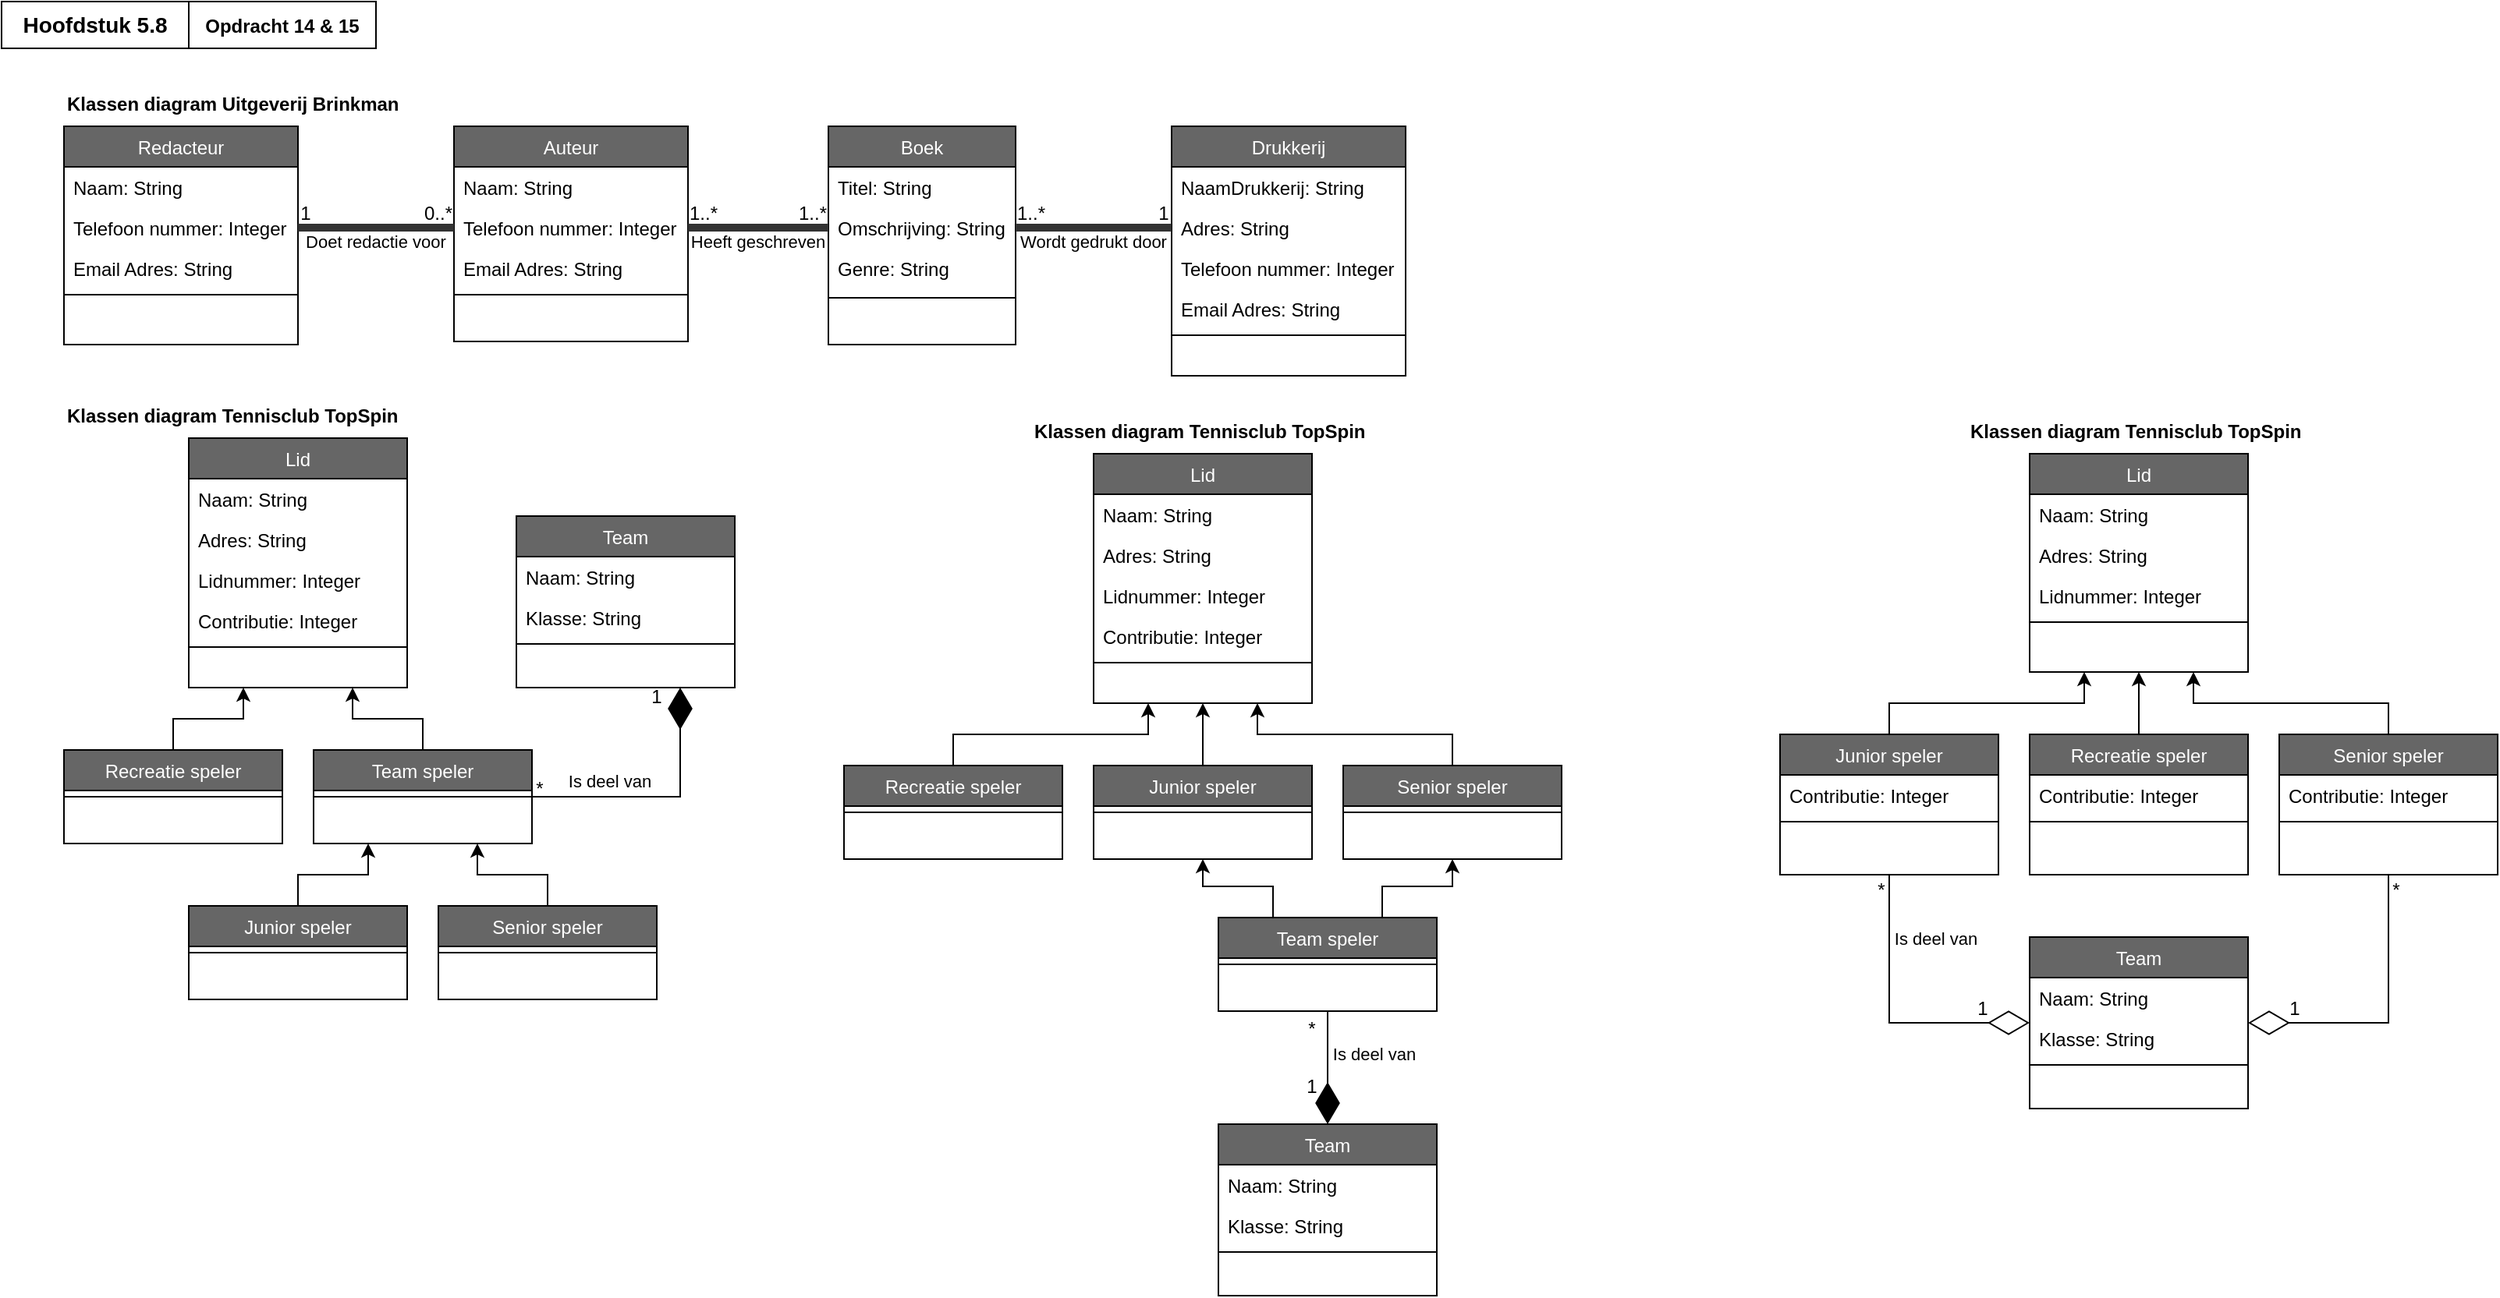 <mxfile version="24.7.16" pages="2">
  <diagram id="C5RBs43oDa-KdzZeNtuy" name="Opdracht14&amp;15">
    <mxGraphModel dx="1313" dy="706" grid="1" gridSize="10" guides="1" tooltips="1" connect="1" arrows="1" fold="1" page="1" pageScale="1" pageWidth="827" pageHeight="1169" background="none" math="0" shadow="0">
      <root>
        <mxCell id="WIyWlLk6GJQsqaUBKTNV-0" />
        <mxCell id="WIyWlLk6GJQsqaUBKTNV-1" parent="WIyWlLk6GJQsqaUBKTNV-0" />
        <mxCell id="ehGAS2XUWmSzZcIbmPqM-0" value="Auteur" style="swimlane;fontStyle=0;align=center;verticalAlign=top;childLayout=stackLayout;horizontal=1;startSize=26;horizontalStack=0;resizeParent=1;resizeLast=0;collapsible=0;marginBottom=0;rounded=0;shadow=0;strokeWidth=1;fillColor=#666666;fontColor=#FFFFFF;" parent="WIyWlLk6GJQsqaUBKTNV-1" vertex="1">
          <mxGeometry x="290" y="80" width="150" height="138" as="geometry">
            <mxRectangle x="230" y="140" width="160" height="26" as="alternateBounds" />
          </mxGeometry>
        </mxCell>
        <mxCell id="ehGAS2XUWmSzZcIbmPqM-1" value="Naam: String" style="text;align=left;verticalAlign=top;spacingLeft=4;spacingRight=4;overflow=hidden;rotatable=0;points=[[0,0.5],[1,0.5]];portConstraint=eastwest;connectable=0;" parent="ehGAS2XUWmSzZcIbmPqM-0" vertex="1">
          <mxGeometry y="26" width="150" height="26" as="geometry" />
        </mxCell>
        <mxCell id="ehGAS2XUWmSzZcIbmPqM-2" value="Telefoon nummer: Integer" style="text;align=left;verticalAlign=top;spacingLeft=4;spacingRight=4;overflow=hidden;rotatable=0;points=[[0,0.5],[1,0.5]];portConstraint=eastwest;rounded=0;shadow=0;html=0;connectable=1;" parent="ehGAS2XUWmSzZcIbmPqM-0" vertex="1">
          <mxGeometry y="52" width="150" height="26" as="geometry" />
        </mxCell>
        <mxCell id="ehGAS2XUWmSzZcIbmPqM-3" value="Email Adres: String" style="text;align=left;verticalAlign=top;spacingLeft=4;spacingRight=4;overflow=hidden;rotatable=0;points=[[0,0.5],[1,0.5]];portConstraint=eastwest;rounded=0;shadow=0;html=0;connectable=0;" parent="ehGAS2XUWmSzZcIbmPqM-0" vertex="1">
          <mxGeometry y="78" width="150" height="26" as="geometry" />
        </mxCell>
        <mxCell id="ehGAS2XUWmSzZcIbmPqM-4" value="" style="line;html=1;strokeWidth=1;align=left;verticalAlign=middle;spacingTop=-1;spacingLeft=3;spacingRight=3;rotatable=0;labelPosition=right;points=[];portConstraint=eastwest;" parent="ehGAS2XUWmSzZcIbmPqM-0" vertex="1">
          <mxGeometry y="104" width="150" height="8" as="geometry" />
        </mxCell>
        <mxCell id="ehGAS2XUWmSzZcIbmPqM-6" value="Hoofdstuk 5.8" style="text;html=1;align=center;verticalAlign=middle;whiteSpace=wrap;rounded=0;fontStyle=1;fontSize=14;fillColor=default;strokeColor=default;perimeterSpacing=0;" parent="WIyWlLk6GJQsqaUBKTNV-1" vertex="1">
          <mxGeometry width="120" height="30" as="geometry" />
        </mxCell>
        <mxCell id="ehGAS2XUWmSzZcIbmPqM-7" value="&lt;font style=&quot;font-size: 12px;&quot;&gt;Opdracht 14 &amp;amp; 15&lt;/font&gt;" style="text;html=1;align=center;verticalAlign=middle;whiteSpace=wrap;rounded=0;fontStyle=1;fontSize=14;fillColor=default;strokeColor=default;" parent="WIyWlLk6GJQsqaUBKTNV-1" vertex="1">
          <mxGeometry x="120" width="120" height="30" as="geometry" />
        </mxCell>
        <mxCell id="ehGAS2XUWmSzZcIbmPqM-12" value="Boek" style="swimlane;fontStyle=0;align=center;verticalAlign=top;childLayout=stackLayout;horizontal=1;startSize=26;horizontalStack=0;resizeParent=1;resizeLast=0;collapsible=0;marginBottom=0;rounded=0;shadow=0;strokeWidth=1;fillColor=#666666;fontColor=#FFFFFF;" parent="WIyWlLk6GJQsqaUBKTNV-1" vertex="1">
          <mxGeometry x="530" y="80" width="120" height="140" as="geometry">
            <mxRectangle x="230" y="140" width="160" height="26" as="alternateBounds" />
          </mxGeometry>
        </mxCell>
        <mxCell id="ehGAS2XUWmSzZcIbmPqM-13" value="Titel: String" style="text;align=left;verticalAlign=top;spacingLeft=4;spacingRight=4;overflow=hidden;rotatable=0;points=[[0,0.5],[1,0.5]];portConstraint=eastwest;connectable=0;" parent="ehGAS2XUWmSzZcIbmPqM-12" vertex="1">
          <mxGeometry y="26" width="120" height="26" as="geometry" />
        </mxCell>
        <mxCell id="ehGAS2XUWmSzZcIbmPqM-14" value="Omschrijving: String" style="text;align=left;verticalAlign=top;spacingLeft=4;spacingRight=4;overflow=hidden;rotatable=0;points=[[0,0.5],[1,0.5]];portConstraint=eastwest;rounded=0;shadow=0;html=0;connectable=1;" parent="ehGAS2XUWmSzZcIbmPqM-12" vertex="1">
          <mxGeometry y="52" width="120" height="26" as="geometry" />
        </mxCell>
        <mxCell id="GW8pk3eERPsqo9SaDQ2L-16" value="Genre: String" style="text;align=left;verticalAlign=top;spacingLeft=4;spacingRight=4;overflow=hidden;rotatable=0;points=[[0,0.5],[1,0.5]];portConstraint=eastwest;rounded=0;shadow=0;html=0;connectable=0;" parent="ehGAS2XUWmSzZcIbmPqM-12" vertex="1">
          <mxGeometry y="78" width="120" height="28" as="geometry" />
        </mxCell>
        <mxCell id="ehGAS2XUWmSzZcIbmPqM-16" value="" style="line;html=1;strokeWidth=1;align=left;verticalAlign=middle;spacingTop=-1;spacingLeft=3;spacingRight=3;rotatable=0;labelPosition=right;points=[];portConstraint=eastwest;" parent="ehGAS2XUWmSzZcIbmPqM-12" vertex="1">
          <mxGeometry y="106" width="120" height="8" as="geometry" />
        </mxCell>
        <mxCell id="ehGAS2XUWmSzZcIbmPqM-17" value="Drukkerij" style="swimlane;fontStyle=0;align=center;verticalAlign=top;childLayout=stackLayout;horizontal=1;startSize=26;horizontalStack=0;resizeParent=1;resizeLast=0;collapsible=0;marginBottom=0;rounded=0;shadow=0;strokeWidth=1;fillColor=#666666;fontColor=#FFFFFF;" parent="WIyWlLk6GJQsqaUBKTNV-1" vertex="1">
          <mxGeometry x="750" y="80" width="150" height="160" as="geometry">
            <mxRectangle x="230" y="140" width="160" height="26" as="alternateBounds" />
          </mxGeometry>
        </mxCell>
        <mxCell id="ehGAS2XUWmSzZcIbmPqM-18" value="NaamDrukkerij: String" style="text;align=left;verticalAlign=top;spacingLeft=4;spacingRight=4;overflow=hidden;rotatable=0;points=[[0,0.5],[1,0.5]];portConstraint=eastwest;connectable=0;" parent="ehGAS2XUWmSzZcIbmPqM-17" vertex="1">
          <mxGeometry y="26" width="150" height="26" as="geometry" />
        </mxCell>
        <mxCell id="ehGAS2XUWmSzZcIbmPqM-19" value="Adres: String" style="text;align=left;verticalAlign=top;spacingLeft=4;spacingRight=4;overflow=hidden;rotatable=0;points=[[0,0.5],[1,0.5]];portConstraint=eastwest;rounded=0;shadow=0;html=0;connectable=1;" parent="ehGAS2XUWmSzZcIbmPqM-17" vertex="1">
          <mxGeometry y="52" width="150" height="26" as="geometry" />
        </mxCell>
        <mxCell id="nJBXt0Fi9XJbc4LxKpbM-17" value="Telefoon nummer: Integer" style="text;align=left;verticalAlign=top;spacingLeft=4;spacingRight=4;overflow=hidden;rotatable=0;points=[[0,0.5],[1,0.5]];portConstraint=eastwest;rounded=0;shadow=0;html=0;connectable=0;" parent="ehGAS2XUWmSzZcIbmPqM-17" vertex="1">
          <mxGeometry y="78" width="150" height="26" as="geometry" />
        </mxCell>
        <mxCell id="GW8pk3eERPsqo9SaDQ2L-17" value="Email Adres: String" style="text;align=left;verticalAlign=top;spacingLeft=4;spacingRight=4;overflow=hidden;rotatable=0;points=[[0,0.5],[1,0.5]];portConstraint=eastwest;rounded=0;shadow=0;html=0;connectable=0;" parent="ehGAS2XUWmSzZcIbmPqM-17" vertex="1">
          <mxGeometry y="104" width="150" height="26" as="geometry" />
        </mxCell>
        <mxCell id="ehGAS2XUWmSzZcIbmPqM-20" value="" style="line;html=1;strokeWidth=1;align=left;verticalAlign=middle;spacingTop=-1;spacingLeft=3;spacingRight=3;rotatable=0;labelPosition=right;points=[];portConstraint=eastwest;" parent="ehGAS2XUWmSzZcIbmPqM-17" vertex="1">
          <mxGeometry y="130" width="150" height="8" as="geometry" />
        </mxCell>
        <mxCell id="ehGAS2XUWmSzZcIbmPqM-21" value="Redacteur" style="swimlane;fontStyle=0;align=center;verticalAlign=top;childLayout=stackLayout;horizontal=1;startSize=26;horizontalStack=0;resizeParent=1;resizeLast=0;collapsible=0;marginBottom=0;rounded=0;shadow=0;strokeWidth=1;fillColor=#666666;fontColor=#FFFFFF;" parent="WIyWlLk6GJQsqaUBKTNV-1" vertex="1">
          <mxGeometry x="40" y="80" width="150" height="140" as="geometry">
            <mxRectangle x="230" y="140" width="160" height="26" as="alternateBounds" />
          </mxGeometry>
        </mxCell>
        <mxCell id="ehGAS2XUWmSzZcIbmPqM-22" value="Naam: String" style="text;align=left;verticalAlign=top;spacingLeft=4;spacingRight=4;overflow=hidden;rotatable=0;points=[[0,0.5],[1,0.5]];portConstraint=eastwest;connectable=0;" parent="ehGAS2XUWmSzZcIbmPqM-21" vertex="1">
          <mxGeometry y="26" width="150" height="26" as="geometry" />
        </mxCell>
        <mxCell id="ehGAS2XUWmSzZcIbmPqM-23" value="Telefoon nummer: Integer" style="text;align=left;verticalAlign=top;spacingLeft=4;spacingRight=4;overflow=hidden;rotatable=0;points=[[0,0.5],[1,0.5]];portConstraint=eastwest;rounded=0;shadow=0;html=0;connectable=1;" parent="ehGAS2XUWmSzZcIbmPqM-21" vertex="1">
          <mxGeometry y="52" width="150" height="26" as="geometry" />
        </mxCell>
        <mxCell id="ehGAS2XUWmSzZcIbmPqM-24" value="Email Adres: String" style="text;align=left;verticalAlign=top;spacingLeft=4;spacingRight=4;overflow=hidden;rotatable=0;points=[[0,0.5],[1,0.5]];portConstraint=eastwest;rounded=0;shadow=0;html=0;connectable=0;" parent="ehGAS2XUWmSzZcIbmPqM-21" vertex="1">
          <mxGeometry y="78" width="150" height="26" as="geometry" />
        </mxCell>
        <mxCell id="ehGAS2XUWmSzZcIbmPqM-25" value="" style="line;html=1;strokeWidth=1;align=left;verticalAlign=middle;spacingTop=-1;spacingLeft=3;spacingRight=3;rotatable=0;labelPosition=right;points=[];portConstraint=eastwest;" parent="ehGAS2XUWmSzZcIbmPqM-21" vertex="1">
          <mxGeometry y="104" width="150" height="8" as="geometry" />
        </mxCell>
        <mxCell id="nJBXt0Fi9XJbc4LxKpbM-4" value="0..*" style="text;html=1;align=center;verticalAlign=middle;whiteSpace=wrap;rounded=0;" parent="WIyWlLk6GJQsqaUBKTNV-1" vertex="1">
          <mxGeometry x="270" y="130" width="20" height="12.5" as="geometry" />
        </mxCell>
        <mxCell id="nJBXt0Fi9XJbc4LxKpbM-5" value="1" style="text;html=1;align=center;verticalAlign=middle;whiteSpace=wrap;rounded=0;" parent="WIyWlLk6GJQsqaUBKTNV-1" vertex="1">
          <mxGeometry x="190" y="130" width="10" height="12.5" as="geometry" />
        </mxCell>
        <mxCell id="nJBXt0Fi9XJbc4LxKpbM-6" value="1..*" style="text;html=1;align=center;verticalAlign=middle;whiteSpace=wrap;rounded=0;" parent="WIyWlLk6GJQsqaUBKTNV-1" vertex="1">
          <mxGeometry x="510" y="130" width="20" height="12.5" as="geometry" />
        </mxCell>
        <mxCell id="nJBXt0Fi9XJbc4LxKpbM-7" value="1..*" style="text;html=1;align=center;verticalAlign=middle;whiteSpace=wrap;rounded=0;" parent="WIyWlLk6GJQsqaUBKTNV-1" vertex="1">
          <mxGeometry x="440" y="130" width="20" height="12.5" as="geometry" />
        </mxCell>
        <mxCell id="nJBXt0Fi9XJbc4LxKpbM-8" value="1" style="text;html=1;align=center;verticalAlign=middle;whiteSpace=wrap;rounded=0;" parent="WIyWlLk6GJQsqaUBKTNV-1" vertex="1">
          <mxGeometry x="740" y="130" width="10" height="12.5" as="geometry" />
        </mxCell>
        <mxCell id="nJBXt0Fi9XJbc4LxKpbM-9" value="1..*" style="text;html=1;align=center;verticalAlign=middle;whiteSpace=wrap;rounded=0;" parent="WIyWlLk6GJQsqaUBKTNV-1" vertex="1">
          <mxGeometry x="650" y="130" width="20" height="12.5" as="geometry" />
        </mxCell>
        <mxCell id="nJBXt0Fi9XJbc4LxKpbM-20" value="&lt;font style=&quot;font-size: 12px;&quot;&gt;Klassen diagram Uitgeverij Brinkman&lt;/font&gt;" style="text;html=1;align=left;verticalAlign=middle;whiteSpace=wrap;rounded=0;fontStyle=1;fontSize=14;" parent="WIyWlLk6GJQsqaUBKTNV-1" vertex="1">
          <mxGeometry x="40" y="50" width="300" height="30" as="geometry" />
        </mxCell>
        <mxCell id="GW8pk3eERPsqo9SaDQ2L-0" value="Lid" style="swimlane;fontStyle=0;align=center;verticalAlign=top;childLayout=stackLayout;horizontal=1;startSize=26;horizontalStack=0;resizeParent=1;resizeLast=0;collapsible=0;marginBottom=0;rounded=0;shadow=0;strokeWidth=1;fillColor=#666666;fontColor=#FFFFFF;" parent="WIyWlLk6GJQsqaUBKTNV-1" vertex="1">
          <mxGeometry x="120" y="280" width="140" height="160" as="geometry">
            <mxRectangle x="230" y="140" width="160" height="26" as="alternateBounds" />
          </mxGeometry>
        </mxCell>
        <mxCell id="GW8pk3eERPsqo9SaDQ2L-1" value="Naam: String" style="text;align=left;verticalAlign=top;spacingLeft=4;spacingRight=4;overflow=hidden;rotatable=0;points=[[0,0.5],[1,0.5]];portConstraint=eastwest;connectable=0;" parent="GW8pk3eERPsqo9SaDQ2L-0" vertex="1">
          <mxGeometry y="26" width="140" height="26" as="geometry" />
        </mxCell>
        <mxCell id="GW8pk3eERPsqo9SaDQ2L-2" value="Adres: String" style="text;align=left;verticalAlign=top;spacingLeft=4;spacingRight=4;overflow=hidden;rotatable=0;points=[[0,0.5],[1,0.5]];portConstraint=eastwest;rounded=0;shadow=0;html=0;connectable=0;" parent="GW8pk3eERPsqo9SaDQ2L-0" vertex="1">
          <mxGeometry y="52" width="140" height="26" as="geometry" />
        </mxCell>
        <mxCell id="GW8pk3eERPsqo9SaDQ2L-3" value="Lidnummer: Integer" style="text;align=left;verticalAlign=top;spacingLeft=4;spacingRight=4;overflow=hidden;rotatable=0;points=[[0,0.5],[1,0.5]];portConstraint=eastwest;rounded=0;shadow=0;html=0;connectable=0;" parent="GW8pk3eERPsqo9SaDQ2L-0" vertex="1">
          <mxGeometry y="78" width="140" height="26" as="geometry" />
        </mxCell>
        <mxCell id="06RtkdYQPRyQ4dyFY1Rv-8" value="Contributie: Integer" style="text;align=left;verticalAlign=top;spacingLeft=4;spacingRight=4;overflow=hidden;rotatable=0;points=[[0,0.5],[1,0.5]];portConstraint=eastwest;rounded=0;shadow=0;html=0;connectable=0;" vertex="1" parent="GW8pk3eERPsqo9SaDQ2L-0">
          <mxGeometry y="104" width="140" height="26" as="geometry" />
        </mxCell>
        <mxCell id="GW8pk3eERPsqo9SaDQ2L-4" value="" style="line;html=1;strokeWidth=1;align=left;verticalAlign=middle;spacingTop=-1;spacingLeft=3;spacingRight=3;rotatable=0;labelPosition=right;points=[];portConstraint=eastwest;" parent="GW8pk3eERPsqo9SaDQ2L-0" vertex="1">
          <mxGeometry y="130" width="140" height="8" as="geometry" />
        </mxCell>
        <mxCell id="x8GWPd6k-4I1Mm4NM372-47" style="edgeStyle=orthogonalEdgeStyle;rounded=0;orthogonalLoop=1;jettySize=auto;html=1;exitX=0.5;exitY=0;exitDx=0;exitDy=0;entryX=0.25;entryY=1;entryDx=0;entryDy=0;" edge="1" parent="WIyWlLk6GJQsqaUBKTNV-1" source="GW8pk3eERPsqo9SaDQ2L-5" target="x8GWPd6k-4I1Mm4NM372-37">
          <mxGeometry relative="1" as="geometry" />
        </mxCell>
        <mxCell id="GW8pk3eERPsqo9SaDQ2L-5" value="Junior speler" style="swimlane;fontStyle=0;align=center;verticalAlign=top;childLayout=stackLayout;horizontal=1;startSize=26;horizontalStack=0;resizeParent=1;resizeLast=0;collapsible=0;marginBottom=0;rounded=0;shadow=0;strokeWidth=1;fillColor=#666666;fontColor=#FFFFFF;" parent="WIyWlLk6GJQsqaUBKTNV-1" vertex="1">
          <mxGeometry x="120" y="580" width="140" height="60" as="geometry">
            <mxRectangle x="230" y="140" width="160" height="26" as="alternateBounds" />
          </mxGeometry>
        </mxCell>
        <mxCell id="GW8pk3eERPsqo9SaDQ2L-9" value="" style="line;html=1;strokeWidth=1;align=left;verticalAlign=middle;spacingTop=-1;spacingLeft=3;spacingRight=3;rotatable=0;labelPosition=right;points=[];portConstraint=eastwest;" parent="GW8pk3eERPsqo9SaDQ2L-5" vertex="1">
          <mxGeometry y="26" width="140" height="8" as="geometry" />
        </mxCell>
        <mxCell id="GW8pk3eERPsqo9SaDQ2L-10" value="Team" style="swimlane;fontStyle=0;align=center;verticalAlign=top;childLayout=stackLayout;horizontal=1;startSize=26;horizontalStack=0;resizeParent=1;resizeLast=0;collapsible=0;marginBottom=0;rounded=0;shadow=0;strokeWidth=1;fillColor=#666666;fontColor=#FFFFFF;" parent="WIyWlLk6GJQsqaUBKTNV-1" vertex="1">
          <mxGeometry x="330" y="330" width="140" height="110" as="geometry">
            <mxRectangle x="230" y="140" width="160" height="26" as="alternateBounds" />
          </mxGeometry>
        </mxCell>
        <mxCell id="GW8pk3eERPsqo9SaDQ2L-12" value="Naam: String" style="text;align=left;verticalAlign=top;spacingLeft=4;spacingRight=4;overflow=hidden;rotatable=0;points=[[0,0.5],[1,0.5]];portConstraint=eastwest;rounded=0;shadow=0;html=0;connectable=0;" parent="GW8pk3eERPsqo9SaDQ2L-10" vertex="1">
          <mxGeometry y="26" width="140" height="26" as="geometry" />
        </mxCell>
        <mxCell id="GW8pk3eERPsqo9SaDQ2L-11" value="Klasse: String" style="text;align=left;verticalAlign=top;spacingLeft=4;spacingRight=4;overflow=hidden;rotatable=0;points=[[0,0.5],[1,0.5]];portConstraint=eastwest;connectable=0;" parent="GW8pk3eERPsqo9SaDQ2L-10" vertex="1">
          <mxGeometry y="52" width="140" height="26" as="geometry" />
        </mxCell>
        <mxCell id="GW8pk3eERPsqo9SaDQ2L-13" value="" style="line;html=1;strokeWidth=1;align=left;verticalAlign=middle;spacingTop=-1;spacingLeft=3;spacingRight=3;rotatable=0;labelPosition=right;points=[];portConstraint=eastwest;" parent="GW8pk3eERPsqo9SaDQ2L-10" vertex="1">
          <mxGeometry y="78" width="140" height="8" as="geometry" />
        </mxCell>
        <mxCell id="I9ZiB17CQK49UyAscU5I-0" value="&lt;font style=&quot;font-size: 12px;&quot;&gt;Klassen diagram Tennisclub TopSpin&lt;/font&gt;" style="text;html=1;align=left;verticalAlign=middle;whiteSpace=wrap;rounded=0;fontStyle=1;fontSize=14;" parent="WIyWlLk6GJQsqaUBKTNV-1" vertex="1">
          <mxGeometry x="40" y="250" width="220" height="30" as="geometry" />
        </mxCell>
        <mxCell id="kBVE25HyxopSDAaRqCSE-0" value="Doet redactie voor" style="text;html=1;align=center;verticalAlign=middle;whiteSpace=wrap;rounded=0;fontSize=11;" vertex="1" parent="WIyWlLk6GJQsqaUBKTNV-1">
          <mxGeometry x="190" y="147.5" width="100" height="12.5" as="geometry" />
        </mxCell>
        <mxCell id="kBVE25HyxopSDAaRqCSE-1" value="Heeft geschreven" style="text;html=1;align=center;verticalAlign=middle;whiteSpace=wrap;rounded=0;fontSize=11;" vertex="1" parent="WIyWlLk6GJQsqaUBKTNV-1">
          <mxGeometry x="440" y="147.5" width="90" height="12.5" as="geometry" />
        </mxCell>
        <mxCell id="kBVE25HyxopSDAaRqCSE-2" value="Wordt gedrukt door" style="text;html=1;align=center;verticalAlign=middle;whiteSpace=wrap;rounded=0;fontSize=11;" vertex="1" parent="WIyWlLk6GJQsqaUBKTNV-1">
          <mxGeometry x="650" y="147.5" width="100" height="12.5" as="geometry" />
        </mxCell>
        <mxCell id="kBVE25HyxopSDAaRqCSE-5" value="" style="endArrow=none;html=1;rounded=0;exitX=1;exitY=0.5;exitDx=0;exitDy=0;strokeWidth=5;strokeColor=#333333;entryX=0;entryY=0.5;entryDx=0;entryDy=0;" edge="1" parent="WIyWlLk6GJQsqaUBKTNV-1" source="ehGAS2XUWmSzZcIbmPqM-2" target="ehGAS2XUWmSzZcIbmPqM-14">
          <mxGeometry width="50" height="50" relative="1" as="geometry">
            <mxPoint x="630" y="260" as="sourcePoint" />
            <mxPoint x="530" y="150" as="targetPoint" />
          </mxGeometry>
        </mxCell>
        <mxCell id="kBVE25HyxopSDAaRqCSE-6" value="" style="endArrow=none;html=1;rounded=0;exitX=1;exitY=0.5;exitDx=0;exitDy=0;entryX=0;entryY=0.5;entryDx=0;entryDy=0;strokeWidth=5;strokeColor=#333333;" edge="1" parent="WIyWlLk6GJQsqaUBKTNV-1" source="ehGAS2XUWmSzZcIbmPqM-23" target="ehGAS2XUWmSzZcIbmPqM-2">
          <mxGeometry width="50" height="50" relative="1" as="geometry">
            <mxPoint x="390" y="260" as="sourcePoint" />
            <mxPoint x="430" y="260" as="targetPoint" />
          </mxGeometry>
        </mxCell>
        <mxCell id="06RtkdYQPRyQ4dyFY1Rv-2" value="" style="endArrow=none;html=1;rounded=0;entryX=0;entryY=0.5;entryDx=0;entryDy=0;strokeWidth=5;strokeColor=#333333;" edge="1" parent="WIyWlLk6GJQsqaUBKTNV-1" source="ehGAS2XUWmSzZcIbmPqM-14" target="ehGAS2XUWmSzZcIbmPqM-19">
          <mxGeometry width="50" height="50" relative="1" as="geometry">
            <mxPoint x="720" y="210" as="sourcePoint" />
            <mxPoint x="760" y="210" as="targetPoint" />
          </mxGeometry>
        </mxCell>
        <mxCell id="x8GWPd6k-4I1Mm4NM372-48" style="edgeStyle=orthogonalEdgeStyle;rounded=0;orthogonalLoop=1;jettySize=auto;html=1;exitX=0.5;exitY=0;exitDx=0;exitDy=0;entryX=0.75;entryY=1;entryDx=0;entryDy=0;" edge="1" parent="WIyWlLk6GJQsqaUBKTNV-1" source="06RtkdYQPRyQ4dyFY1Rv-4" target="x8GWPd6k-4I1Mm4NM372-37">
          <mxGeometry relative="1" as="geometry" />
        </mxCell>
        <mxCell id="06RtkdYQPRyQ4dyFY1Rv-4" value="Senior speler" style="swimlane;fontStyle=0;align=center;verticalAlign=top;childLayout=stackLayout;horizontal=1;startSize=26;horizontalStack=0;resizeParent=1;resizeLast=0;collapsible=0;marginBottom=0;rounded=0;shadow=0;strokeWidth=1;fillColor=#666666;fontColor=#FFFFFF;" vertex="1" parent="WIyWlLk6GJQsqaUBKTNV-1">
          <mxGeometry x="280" y="580" width="140" height="60" as="geometry">
            <mxRectangle x="230" y="140" width="160" height="26" as="alternateBounds" />
          </mxGeometry>
        </mxCell>
        <mxCell id="06RtkdYQPRyQ4dyFY1Rv-6" value="" style="line;html=1;strokeWidth=1;align=left;verticalAlign=middle;spacingTop=-1;spacingLeft=3;spacingRight=3;rotatable=0;labelPosition=right;points=[];portConstraint=eastwest;" vertex="1" parent="06RtkdYQPRyQ4dyFY1Rv-4">
          <mxGeometry y="26" width="140" height="8" as="geometry" />
        </mxCell>
        <mxCell id="x8GWPd6k-4I1Mm4NM372-49" style="edgeStyle=orthogonalEdgeStyle;rounded=0;orthogonalLoop=1;jettySize=auto;html=1;exitX=0.5;exitY=0;exitDx=0;exitDy=0;entryX=0.25;entryY=1;entryDx=0;entryDy=0;" edge="1" parent="WIyWlLk6GJQsqaUBKTNV-1" source="06RtkdYQPRyQ4dyFY1Rv-7" target="GW8pk3eERPsqo9SaDQ2L-0">
          <mxGeometry relative="1" as="geometry" />
        </mxCell>
        <mxCell id="06RtkdYQPRyQ4dyFY1Rv-7" value="Recreatie speler" style="swimlane;fontStyle=0;align=center;verticalAlign=top;childLayout=stackLayout;horizontal=1;startSize=26;horizontalStack=0;resizeParent=1;resizeLast=0;collapsible=0;marginBottom=0;rounded=0;shadow=0;strokeWidth=1;fillColor=#666666;fontColor=#FFFFFF;" vertex="1" parent="WIyWlLk6GJQsqaUBKTNV-1">
          <mxGeometry x="40" y="480" width="140" height="60" as="geometry">
            <mxRectangle x="230" y="140" width="160" height="26" as="alternateBounds" />
          </mxGeometry>
        </mxCell>
        <mxCell id="06RtkdYQPRyQ4dyFY1Rv-9" value="" style="line;html=1;strokeWidth=1;align=left;verticalAlign=middle;spacingTop=-1;spacingLeft=3;spacingRight=3;rotatable=0;labelPosition=right;points=[];portConstraint=eastwest;" vertex="1" parent="06RtkdYQPRyQ4dyFY1Rv-7">
          <mxGeometry y="26" width="140" height="8" as="geometry" />
        </mxCell>
        <mxCell id="06RtkdYQPRyQ4dyFY1Rv-21" value="1" style="text;html=1;align=center;verticalAlign=middle;whiteSpace=wrap;rounded=0;" vertex="1" parent="WIyWlLk6GJQsqaUBKTNV-1">
          <mxGeometry x="410" y="440" width="20" height="12.5" as="geometry" />
        </mxCell>
        <mxCell id="06RtkdYQPRyQ4dyFY1Rv-24" value="Is deel van" style="text;html=1;align=center;verticalAlign=middle;whiteSpace=wrap;rounded=0;fontSize=11;" vertex="1" parent="WIyWlLk6GJQsqaUBKTNV-1">
          <mxGeometry x="360" y="490" width="60" height="20" as="geometry" />
        </mxCell>
        <mxCell id="06RtkdYQPRyQ4dyFY1Rv-30" value="*" style="text;html=1;align=center;verticalAlign=middle;whiteSpace=wrap;rounded=0;" vertex="1" parent="WIyWlLk6GJQsqaUBKTNV-1">
          <mxGeometry x="340" y="500" width="10" height="10" as="geometry" />
        </mxCell>
        <mxCell id="x8GWPd6k-4I1Mm4NM372-8" value="Lid" style="swimlane;fontStyle=0;align=center;verticalAlign=top;childLayout=stackLayout;horizontal=1;startSize=26;horizontalStack=0;resizeParent=1;resizeLast=0;collapsible=0;marginBottom=0;rounded=0;shadow=0;strokeWidth=1;fillColor=#666666;fontColor=#FFFFFF;" vertex="1" parent="WIyWlLk6GJQsqaUBKTNV-1">
          <mxGeometry x="1300" y="290" width="140" height="140" as="geometry">
            <mxRectangle x="230" y="140" width="160" height="26" as="alternateBounds" />
          </mxGeometry>
        </mxCell>
        <mxCell id="x8GWPd6k-4I1Mm4NM372-9" value="Naam: String" style="text;align=left;verticalAlign=top;spacingLeft=4;spacingRight=4;overflow=hidden;rotatable=0;points=[[0,0.5],[1,0.5]];portConstraint=eastwest;connectable=0;" vertex="1" parent="x8GWPd6k-4I1Mm4NM372-8">
          <mxGeometry y="26" width="140" height="26" as="geometry" />
        </mxCell>
        <mxCell id="x8GWPd6k-4I1Mm4NM372-10" value="Adres: String" style="text;align=left;verticalAlign=top;spacingLeft=4;spacingRight=4;overflow=hidden;rotatable=0;points=[[0,0.5],[1,0.5]];portConstraint=eastwest;rounded=0;shadow=0;html=0;connectable=0;" vertex="1" parent="x8GWPd6k-4I1Mm4NM372-8">
          <mxGeometry y="52" width="140" height="26" as="geometry" />
        </mxCell>
        <mxCell id="x8GWPd6k-4I1Mm4NM372-11" value="Lidnummer: Integer" style="text;align=left;verticalAlign=top;spacingLeft=4;spacingRight=4;overflow=hidden;rotatable=0;points=[[0,0.5],[1,0.5]];portConstraint=eastwest;rounded=0;shadow=0;html=0;connectable=0;" vertex="1" parent="x8GWPd6k-4I1Mm4NM372-8">
          <mxGeometry y="78" width="140" height="26" as="geometry" />
        </mxCell>
        <mxCell id="x8GWPd6k-4I1Mm4NM372-12" value="" style="line;html=1;strokeWidth=1;align=left;verticalAlign=middle;spacingTop=-1;spacingLeft=3;spacingRight=3;rotatable=0;labelPosition=right;points=[];portConstraint=eastwest;" vertex="1" parent="x8GWPd6k-4I1Mm4NM372-8">
          <mxGeometry y="104" width="140" height="8" as="geometry" />
        </mxCell>
        <mxCell id="x8GWPd6k-4I1Mm4NM372-13" style="edgeStyle=orthogonalEdgeStyle;rounded=0;orthogonalLoop=1;jettySize=auto;html=1;exitX=0.5;exitY=0;exitDx=0;exitDy=0;entryX=0.25;entryY=1;entryDx=0;entryDy=0;" edge="1" source="x8GWPd6k-4I1Mm4NM372-14" target="x8GWPd6k-4I1Mm4NM372-8" parent="WIyWlLk6GJQsqaUBKTNV-1">
          <mxGeometry relative="1" as="geometry" />
        </mxCell>
        <mxCell id="x8GWPd6k-4I1Mm4NM372-14" value="Junior speler" style="swimlane;fontStyle=0;align=center;verticalAlign=top;childLayout=stackLayout;horizontal=1;startSize=26;horizontalStack=0;resizeParent=1;resizeLast=0;collapsible=0;marginBottom=0;rounded=0;shadow=0;strokeWidth=1;fillColor=#666666;fontColor=#FFFFFF;" vertex="1" parent="WIyWlLk6GJQsqaUBKTNV-1">
          <mxGeometry x="1140" y="470" width="140" height="90" as="geometry">
            <mxRectangle x="230" y="140" width="160" height="26" as="alternateBounds" />
          </mxGeometry>
        </mxCell>
        <mxCell id="x8GWPd6k-4I1Mm4NM372-15" value="Contributie: Integer" style="text;align=left;verticalAlign=top;spacingLeft=4;spacingRight=4;overflow=hidden;rotatable=0;points=[[0,0.5],[1,0.5]];portConstraint=eastwest;rounded=0;shadow=0;html=0;connectable=0;" vertex="1" parent="x8GWPd6k-4I1Mm4NM372-14">
          <mxGeometry y="26" width="140" height="26" as="geometry" />
        </mxCell>
        <mxCell id="x8GWPd6k-4I1Mm4NM372-16" value="" style="line;html=1;strokeWidth=1;align=left;verticalAlign=middle;spacingTop=-1;spacingLeft=3;spacingRight=3;rotatable=0;labelPosition=right;points=[];portConstraint=eastwest;" vertex="1" parent="x8GWPd6k-4I1Mm4NM372-14">
          <mxGeometry y="52" width="140" height="8" as="geometry" />
        </mxCell>
        <mxCell id="x8GWPd6k-4I1Mm4NM372-17" value="Team" style="swimlane;fontStyle=0;align=center;verticalAlign=top;childLayout=stackLayout;horizontal=1;startSize=26;horizontalStack=0;resizeParent=1;resizeLast=0;collapsible=0;marginBottom=0;rounded=0;shadow=0;strokeWidth=1;fillColor=#666666;fontColor=#FFFFFF;" vertex="1" parent="WIyWlLk6GJQsqaUBKTNV-1">
          <mxGeometry x="1300" y="600" width="140" height="110" as="geometry">
            <mxRectangle x="230" y="140" width="160" height="26" as="alternateBounds" />
          </mxGeometry>
        </mxCell>
        <mxCell id="x8GWPd6k-4I1Mm4NM372-18" value="Naam: String" style="text;align=left;verticalAlign=top;spacingLeft=4;spacingRight=4;overflow=hidden;rotatable=0;points=[[0,0.5],[1,0.5]];portConstraint=eastwest;rounded=0;shadow=0;html=0;connectable=0;" vertex="1" parent="x8GWPd6k-4I1Mm4NM372-17">
          <mxGeometry y="26" width="140" height="26" as="geometry" />
        </mxCell>
        <mxCell id="x8GWPd6k-4I1Mm4NM372-19" value="Klasse: String" style="text;align=left;verticalAlign=top;spacingLeft=4;spacingRight=4;overflow=hidden;rotatable=0;points=[[0,0.5],[1,0.5]];portConstraint=eastwest;connectable=0;" vertex="1" parent="x8GWPd6k-4I1Mm4NM372-17">
          <mxGeometry y="52" width="140" height="26" as="geometry" />
        </mxCell>
        <mxCell id="x8GWPd6k-4I1Mm4NM372-20" value="" style="line;html=1;strokeWidth=1;align=left;verticalAlign=middle;spacingTop=-1;spacingLeft=3;spacingRight=3;rotatable=0;labelPosition=right;points=[];portConstraint=eastwest;" vertex="1" parent="x8GWPd6k-4I1Mm4NM372-17">
          <mxGeometry y="78" width="140" height="8" as="geometry" />
        </mxCell>
        <mxCell id="x8GWPd6k-4I1Mm4NM372-21" value="&lt;font style=&quot;font-size: 12px;&quot;&gt;Klassen diagram Tennisclub TopSpin&lt;/font&gt;" style="text;html=1;align=left;verticalAlign=middle;whiteSpace=wrap;rounded=0;fontStyle=1;fontSize=14;" vertex="1" parent="WIyWlLk6GJQsqaUBKTNV-1">
          <mxGeometry x="1260" y="260" width="220" height="30" as="geometry" />
        </mxCell>
        <mxCell id="x8GWPd6k-4I1Mm4NM372-22" style="edgeStyle=orthogonalEdgeStyle;rounded=0;orthogonalLoop=1;jettySize=auto;html=1;exitX=0.5;exitY=0;exitDx=0;exitDy=0;entryX=0.75;entryY=1;entryDx=0;entryDy=0;" edge="1" source="x8GWPd6k-4I1Mm4NM372-23" target="x8GWPd6k-4I1Mm4NM372-8" parent="WIyWlLk6GJQsqaUBKTNV-1">
          <mxGeometry relative="1" as="geometry" />
        </mxCell>
        <mxCell id="x8GWPd6k-4I1Mm4NM372-23" value="Senior speler" style="swimlane;fontStyle=0;align=center;verticalAlign=top;childLayout=stackLayout;horizontal=1;startSize=26;horizontalStack=0;resizeParent=1;resizeLast=0;collapsible=0;marginBottom=0;rounded=0;shadow=0;strokeWidth=1;fillColor=#666666;fontColor=#FFFFFF;" vertex="1" parent="WIyWlLk6GJQsqaUBKTNV-1">
          <mxGeometry x="1460" y="470" width="140" height="90" as="geometry">
            <mxRectangle x="230" y="140" width="160" height="26" as="alternateBounds" />
          </mxGeometry>
        </mxCell>
        <mxCell id="x8GWPd6k-4I1Mm4NM372-24" value="Contributie: Integer" style="text;align=left;verticalAlign=top;spacingLeft=4;spacingRight=4;overflow=hidden;rotatable=0;points=[[0,0.5],[1,0.5]];portConstraint=eastwest;rounded=0;shadow=0;html=0;connectable=0;" vertex="1" parent="x8GWPd6k-4I1Mm4NM372-23">
          <mxGeometry y="26" width="140" height="26" as="geometry" />
        </mxCell>
        <mxCell id="x8GWPd6k-4I1Mm4NM372-25" value="" style="line;html=1;strokeWidth=1;align=left;verticalAlign=middle;spacingTop=-1;spacingLeft=3;spacingRight=3;rotatable=0;labelPosition=right;points=[];portConstraint=eastwest;" vertex="1" parent="x8GWPd6k-4I1Mm4NM372-23">
          <mxGeometry y="52" width="140" height="8" as="geometry" />
        </mxCell>
        <mxCell id="x8GWPd6k-4I1Mm4NM372-26" style="edgeStyle=orthogonalEdgeStyle;rounded=0;orthogonalLoop=1;jettySize=auto;html=1;exitX=0.5;exitY=0;exitDx=0;exitDy=0;entryX=0.5;entryY=1;entryDx=0;entryDy=0;" edge="1" source="x8GWPd6k-4I1Mm4NM372-27" target="x8GWPd6k-4I1Mm4NM372-8" parent="WIyWlLk6GJQsqaUBKTNV-1">
          <mxGeometry relative="1" as="geometry" />
        </mxCell>
        <mxCell id="x8GWPd6k-4I1Mm4NM372-27" value="Recreatie speler" style="swimlane;fontStyle=0;align=center;verticalAlign=top;childLayout=stackLayout;horizontal=1;startSize=26;horizontalStack=0;resizeParent=1;resizeLast=0;collapsible=0;marginBottom=0;rounded=0;shadow=0;strokeWidth=1;fillColor=#666666;fontColor=#FFFFFF;" vertex="1" parent="WIyWlLk6GJQsqaUBKTNV-1">
          <mxGeometry x="1300" y="470" width="140" height="90" as="geometry">
            <mxRectangle x="230" y="140" width="160" height="26" as="alternateBounds" />
          </mxGeometry>
        </mxCell>
        <mxCell id="x8GWPd6k-4I1Mm4NM372-28" value="Contributie: Integer" style="text;align=left;verticalAlign=top;spacingLeft=4;spacingRight=4;overflow=hidden;rotatable=0;points=[[0,0.5],[1,0.5]];portConstraint=eastwest;rounded=0;shadow=0;html=0;connectable=0;" vertex="1" parent="x8GWPd6k-4I1Mm4NM372-27">
          <mxGeometry y="26" width="140" height="26" as="geometry" />
        </mxCell>
        <mxCell id="x8GWPd6k-4I1Mm4NM372-29" value="" style="line;html=1;strokeWidth=1;align=left;verticalAlign=middle;spacingTop=-1;spacingLeft=3;spacingRight=3;rotatable=0;labelPosition=right;points=[];portConstraint=eastwest;" vertex="1" parent="x8GWPd6k-4I1Mm4NM372-27">
          <mxGeometry y="52" width="140" height="8" as="geometry" />
        </mxCell>
        <mxCell id="x8GWPd6k-4I1Mm4NM372-30" value="1" style="text;html=1;align=center;verticalAlign=middle;whiteSpace=wrap;rounded=0;" vertex="1" parent="WIyWlLk6GJQsqaUBKTNV-1">
          <mxGeometry x="1260" y="640" width="20" height="12.5" as="geometry" />
        </mxCell>
        <mxCell id="x8GWPd6k-4I1Mm4NM372-31" value="Is deel van" style="text;html=1;align=center;verticalAlign=middle;whiteSpace=wrap;rounded=0;fontSize=11;" vertex="1" parent="WIyWlLk6GJQsqaUBKTNV-1">
          <mxGeometry x="1210" y="595" width="60" height="12.5" as="geometry" />
        </mxCell>
        <mxCell id="x8GWPd6k-4I1Mm4NM372-32" value="" style="endArrow=diamondThin;endFill=0;endSize=24;html=1;rounded=0;exitX=0.5;exitY=1;exitDx=0;exitDy=0;entryX=1;entryY=0.5;entryDx=0;entryDy=0;" edge="1" source="x8GWPd6k-4I1Mm4NM372-23" target="x8GWPd6k-4I1Mm4NM372-17" parent="WIyWlLk6GJQsqaUBKTNV-1">
          <mxGeometry width="160" relative="1" as="geometry">
            <mxPoint x="1380" y="580" as="sourcePoint" />
            <mxPoint x="1500" y="670" as="targetPoint" />
            <Array as="points">
              <mxPoint x="1530" y="655" />
            </Array>
          </mxGeometry>
        </mxCell>
        <mxCell id="x8GWPd6k-4I1Mm4NM372-33" value="" style="endArrow=diamondThin;endFill=0;endSize=24;html=1;rounded=0;exitX=0.5;exitY=1;exitDx=0;exitDy=0;entryX=0;entryY=0.5;entryDx=0;entryDy=0;" edge="1" source="x8GWPd6k-4I1Mm4NM372-14" target="x8GWPd6k-4I1Mm4NM372-17" parent="WIyWlLk6GJQsqaUBKTNV-1">
          <mxGeometry width="160" relative="1" as="geometry">
            <mxPoint x="1300" y="580" as="sourcePoint" />
            <mxPoint x="1300" y="660" as="targetPoint" />
            <Array as="points">
              <mxPoint x="1210" y="655" />
            </Array>
          </mxGeometry>
        </mxCell>
        <mxCell id="x8GWPd6k-4I1Mm4NM372-34" value="1" style="text;html=1;align=center;verticalAlign=middle;whiteSpace=wrap;rounded=0;" vertex="1" parent="WIyWlLk6GJQsqaUBKTNV-1">
          <mxGeometry x="1460" y="640" width="20" height="12.5" as="geometry" />
        </mxCell>
        <mxCell id="x8GWPd6k-4I1Mm4NM372-35" value="*" style="text;html=1;align=center;verticalAlign=middle;whiteSpace=wrap;rounded=0;" vertex="1" parent="WIyWlLk6GJQsqaUBKTNV-1">
          <mxGeometry x="1530" y="560" width="10" height="20" as="geometry" />
        </mxCell>
        <mxCell id="x8GWPd6k-4I1Mm4NM372-36" value="*" style="text;html=1;align=center;verticalAlign=middle;whiteSpace=wrap;rounded=0;" vertex="1" parent="WIyWlLk6GJQsqaUBKTNV-1">
          <mxGeometry x="1200" y="560" width="10" height="20" as="geometry" />
        </mxCell>
        <mxCell id="x8GWPd6k-4I1Mm4NM372-45" style="edgeStyle=orthogonalEdgeStyle;rounded=0;orthogonalLoop=1;jettySize=auto;html=1;exitX=0.5;exitY=0;exitDx=0;exitDy=0;entryX=0.75;entryY=1;entryDx=0;entryDy=0;" edge="1" parent="WIyWlLk6GJQsqaUBKTNV-1" source="x8GWPd6k-4I1Mm4NM372-37" target="GW8pk3eERPsqo9SaDQ2L-0">
          <mxGeometry relative="1" as="geometry" />
        </mxCell>
        <mxCell id="x8GWPd6k-4I1Mm4NM372-37" value="Team speler" style="swimlane;fontStyle=0;align=center;verticalAlign=top;childLayout=stackLayout;horizontal=1;startSize=26;horizontalStack=0;resizeParent=1;resizeLast=0;collapsible=0;marginBottom=0;rounded=0;shadow=0;strokeWidth=1;fillColor=#666666;fontColor=#FFFFFF;" vertex="1" parent="WIyWlLk6GJQsqaUBKTNV-1">
          <mxGeometry x="200" y="480" width="140" height="60" as="geometry">
            <mxRectangle x="230" y="140" width="160" height="26" as="alternateBounds" />
          </mxGeometry>
        </mxCell>
        <mxCell id="x8GWPd6k-4I1Mm4NM372-39" value="" style="line;html=1;strokeWidth=1;align=left;verticalAlign=middle;spacingTop=-1;spacingLeft=3;spacingRight=3;rotatable=0;labelPosition=right;points=[];portConstraint=eastwest;" vertex="1" parent="x8GWPd6k-4I1Mm4NM372-37">
          <mxGeometry y="26" width="140" height="8" as="geometry" />
        </mxCell>
        <mxCell id="x8GWPd6k-4I1Mm4NM372-55" value="" style="endArrow=diamondThin;endFill=1;endSize=24;html=1;rounded=0;entryX=0.75;entryY=1;entryDx=0;entryDy=0;exitX=1;exitY=0.5;exitDx=0;exitDy=0;" edge="1" parent="WIyWlLk6GJQsqaUBKTNV-1" source="x8GWPd6k-4I1Mm4NM372-37" target="GW8pk3eERPsqo9SaDQ2L-10">
          <mxGeometry width="160" relative="1" as="geometry">
            <mxPoint x="220" y="420" as="sourcePoint" />
            <mxPoint x="380" y="420" as="targetPoint" />
            <Array as="points">
              <mxPoint x="435" y="510" />
            </Array>
          </mxGeometry>
        </mxCell>
        <mxCell id="x8GWPd6k-4I1Mm4NM372-56" value="Lid" style="swimlane;fontStyle=0;align=center;verticalAlign=top;childLayout=stackLayout;horizontal=1;startSize=26;horizontalStack=0;resizeParent=1;resizeLast=0;collapsible=0;marginBottom=0;rounded=0;shadow=0;strokeWidth=1;fillColor=#666666;fontColor=#FFFFFF;" vertex="1" parent="WIyWlLk6GJQsqaUBKTNV-1">
          <mxGeometry x="700" y="290" width="140" height="160" as="geometry">
            <mxRectangle x="230" y="140" width="160" height="26" as="alternateBounds" />
          </mxGeometry>
        </mxCell>
        <mxCell id="x8GWPd6k-4I1Mm4NM372-57" value="Naam: String" style="text;align=left;verticalAlign=top;spacingLeft=4;spacingRight=4;overflow=hidden;rotatable=0;points=[[0,0.5],[1,0.5]];portConstraint=eastwest;connectable=0;" vertex="1" parent="x8GWPd6k-4I1Mm4NM372-56">
          <mxGeometry y="26" width="140" height="26" as="geometry" />
        </mxCell>
        <mxCell id="x8GWPd6k-4I1Mm4NM372-58" value="Adres: String" style="text;align=left;verticalAlign=top;spacingLeft=4;spacingRight=4;overflow=hidden;rotatable=0;points=[[0,0.5],[1,0.5]];portConstraint=eastwest;rounded=0;shadow=0;html=0;connectable=0;" vertex="1" parent="x8GWPd6k-4I1Mm4NM372-56">
          <mxGeometry y="52" width="140" height="26" as="geometry" />
        </mxCell>
        <mxCell id="x8GWPd6k-4I1Mm4NM372-59" value="Lidnummer: Integer" style="text;align=left;verticalAlign=top;spacingLeft=4;spacingRight=4;overflow=hidden;rotatable=0;points=[[0,0.5],[1,0.5]];portConstraint=eastwest;rounded=0;shadow=0;html=0;connectable=0;" vertex="1" parent="x8GWPd6k-4I1Mm4NM372-56">
          <mxGeometry y="78" width="140" height="26" as="geometry" />
        </mxCell>
        <mxCell id="x8GWPd6k-4I1Mm4NM372-60" value="Contributie: Integer" style="text;align=left;verticalAlign=top;spacingLeft=4;spacingRight=4;overflow=hidden;rotatable=0;points=[[0,0.5],[1,0.5]];portConstraint=eastwest;rounded=0;shadow=0;html=0;connectable=0;" vertex="1" parent="x8GWPd6k-4I1Mm4NM372-56">
          <mxGeometry y="104" width="140" height="26" as="geometry" />
        </mxCell>
        <mxCell id="x8GWPd6k-4I1Mm4NM372-61" value="" style="line;html=1;strokeWidth=1;align=left;verticalAlign=middle;spacingTop=-1;spacingLeft=3;spacingRight=3;rotatable=0;labelPosition=right;points=[];portConstraint=eastwest;" vertex="1" parent="x8GWPd6k-4I1Mm4NM372-56">
          <mxGeometry y="130" width="140" height="8" as="geometry" />
        </mxCell>
        <mxCell id="x8GWPd6k-4I1Mm4NM372-83" style="edgeStyle=orthogonalEdgeStyle;rounded=0;orthogonalLoop=1;jettySize=auto;html=1;exitX=0.5;exitY=0;exitDx=0;exitDy=0;entryX=0.5;entryY=1;entryDx=0;entryDy=0;" edge="1" parent="WIyWlLk6GJQsqaUBKTNV-1" source="x8GWPd6k-4I1Mm4NM372-63" target="x8GWPd6k-4I1Mm4NM372-56">
          <mxGeometry relative="1" as="geometry" />
        </mxCell>
        <mxCell id="x8GWPd6k-4I1Mm4NM372-63" value="Junior speler" style="swimlane;fontStyle=0;align=center;verticalAlign=top;childLayout=stackLayout;horizontal=1;startSize=26;horizontalStack=0;resizeParent=1;resizeLast=0;collapsible=0;marginBottom=0;rounded=0;shadow=0;strokeWidth=1;fillColor=#666666;fontColor=#FFFFFF;" vertex="1" parent="WIyWlLk6GJQsqaUBKTNV-1">
          <mxGeometry x="700" y="490" width="140" height="60" as="geometry">
            <mxRectangle x="230" y="140" width="160" height="26" as="alternateBounds" />
          </mxGeometry>
        </mxCell>
        <mxCell id="x8GWPd6k-4I1Mm4NM372-64" value="" style="line;html=1;strokeWidth=1;align=left;verticalAlign=middle;spacingTop=-1;spacingLeft=3;spacingRight=3;rotatable=0;labelPosition=right;points=[];portConstraint=eastwest;" vertex="1" parent="x8GWPd6k-4I1Mm4NM372-63">
          <mxGeometry y="26" width="140" height="8" as="geometry" />
        </mxCell>
        <mxCell id="x8GWPd6k-4I1Mm4NM372-65" value="Team" style="swimlane;fontStyle=0;align=center;verticalAlign=top;childLayout=stackLayout;horizontal=1;startSize=26;horizontalStack=0;resizeParent=1;resizeLast=0;collapsible=0;marginBottom=0;rounded=0;shadow=0;strokeWidth=1;fillColor=#666666;fontColor=#FFFFFF;" vertex="1" parent="WIyWlLk6GJQsqaUBKTNV-1">
          <mxGeometry x="780" y="720" width="140" height="110" as="geometry">
            <mxRectangle x="230" y="140" width="160" height="26" as="alternateBounds" />
          </mxGeometry>
        </mxCell>
        <mxCell id="x8GWPd6k-4I1Mm4NM372-66" value="Naam: String" style="text;align=left;verticalAlign=top;spacingLeft=4;spacingRight=4;overflow=hidden;rotatable=0;points=[[0,0.5],[1,0.5]];portConstraint=eastwest;rounded=0;shadow=0;html=0;connectable=0;" vertex="1" parent="x8GWPd6k-4I1Mm4NM372-65">
          <mxGeometry y="26" width="140" height="26" as="geometry" />
        </mxCell>
        <mxCell id="x8GWPd6k-4I1Mm4NM372-67" value="Klasse: String" style="text;align=left;verticalAlign=top;spacingLeft=4;spacingRight=4;overflow=hidden;rotatable=0;points=[[0,0.5],[1,0.5]];portConstraint=eastwest;connectable=0;" vertex="1" parent="x8GWPd6k-4I1Mm4NM372-65">
          <mxGeometry y="52" width="140" height="26" as="geometry" />
        </mxCell>
        <mxCell id="x8GWPd6k-4I1Mm4NM372-68" value="" style="line;html=1;strokeWidth=1;align=left;verticalAlign=middle;spacingTop=-1;spacingLeft=3;spacingRight=3;rotatable=0;labelPosition=right;points=[];portConstraint=eastwest;" vertex="1" parent="x8GWPd6k-4I1Mm4NM372-65">
          <mxGeometry y="78" width="140" height="8" as="geometry" />
        </mxCell>
        <mxCell id="x8GWPd6k-4I1Mm4NM372-69" value="&lt;font style=&quot;font-size: 12px;&quot;&gt;Klassen diagram Tennisclub TopSpin&lt;/font&gt;" style="text;html=1;align=left;verticalAlign=middle;whiteSpace=wrap;rounded=0;fontStyle=1;fontSize=14;" vertex="1" parent="WIyWlLk6GJQsqaUBKTNV-1">
          <mxGeometry x="660" y="260" width="220" height="30" as="geometry" />
        </mxCell>
        <mxCell id="x8GWPd6k-4I1Mm4NM372-84" style="edgeStyle=orthogonalEdgeStyle;rounded=0;orthogonalLoop=1;jettySize=auto;html=1;exitX=0.5;exitY=0;exitDx=0;exitDy=0;entryX=0.75;entryY=1;entryDx=0;entryDy=0;" edge="1" parent="WIyWlLk6GJQsqaUBKTNV-1" source="x8GWPd6k-4I1Mm4NM372-71" target="x8GWPd6k-4I1Mm4NM372-56">
          <mxGeometry relative="1" as="geometry" />
        </mxCell>
        <mxCell id="x8GWPd6k-4I1Mm4NM372-71" value="Senior speler" style="swimlane;fontStyle=0;align=center;verticalAlign=top;childLayout=stackLayout;horizontal=1;startSize=26;horizontalStack=0;resizeParent=1;resizeLast=0;collapsible=0;marginBottom=0;rounded=0;shadow=0;strokeWidth=1;fillColor=#666666;fontColor=#FFFFFF;" vertex="1" parent="WIyWlLk6GJQsqaUBKTNV-1">
          <mxGeometry x="860" y="490" width="140" height="60" as="geometry">
            <mxRectangle x="230" y="140" width="160" height="26" as="alternateBounds" />
          </mxGeometry>
        </mxCell>
        <mxCell id="x8GWPd6k-4I1Mm4NM372-72" value="" style="line;html=1;strokeWidth=1;align=left;verticalAlign=middle;spacingTop=-1;spacingLeft=3;spacingRight=3;rotatable=0;labelPosition=right;points=[];portConstraint=eastwest;" vertex="1" parent="x8GWPd6k-4I1Mm4NM372-71">
          <mxGeometry y="26" width="140" height="8" as="geometry" />
        </mxCell>
        <mxCell id="x8GWPd6k-4I1Mm4NM372-73" style="edgeStyle=orthogonalEdgeStyle;rounded=0;orthogonalLoop=1;jettySize=auto;html=1;exitX=0.5;exitY=0;exitDx=0;exitDy=0;entryX=0.25;entryY=1;entryDx=0;entryDy=0;" edge="1" source="x8GWPd6k-4I1Mm4NM372-74" target="x8GWPd6k-4I1Mm4NM372-56" parent="WIyWlLk6GJQsqaUBKTNV-1">
          <mxGeometry relative="1" as="geometry" />
        </mxCell>
        <mxCell id="x8GWPd6k-4I1Mm4NM372-74" value="Recreatie speler" style="swimlane;fontStyle=0;align=center;verticalAlign=top;childLayout=stackLayout;horizontal=1;startSize=26;horizontalStack=0;resizeParent=1;resizeLast=0;collapsible=0;marginBottom=0;rounded=0;shadow=0;strokeWidth=1;fillColor=#666666;fontColor=#FFFFFF;" vertex="1" parent="WIyWlLk6GJQsqaUBKTNV-1">
          <mxGeometry x="540" y="490" width="140" height="60" as="geometry">
            <mxRectangle x="230" y="140" width="160" height="26" as="alternateBounds" />
          </mxGeometry>
        </mxCell>
        <mxCell id="x8GWPd6k-4I1Mm4NM372-75" value="" style="line;html=1;strokeWidth=1;align=left;verticalAlign=middle;spacingTop=-1;spacingLeft=3;spacingRight=3;rotatable=0;labelPosition=right;points=[];portConstraint=eastwest;" vertex="1" parent="x8GWPd6k-4I1Mm4NM372-74">
          <mxGeometry y="26" width="140" height="8" as="geometry" />
        </mxCell>
        <mxCell id="x8GWPd6k-4I1Mm4NM372-76" value="1" style="text;html=1;align=center;verticalAlign=middle;whiteSpace=wrap;rounded=0;" vertex="1" parent="WIyWlLk6GJQsqaUBKTNV-1">
          <mxGeometry x="830" y="690" width="20" height="12.5" as="geometry" />
        </mxCell>
        <mxCell id="x8GWPd6k-4I1Mm4NM372-77" value="Is deel van" style="text;html=1;align=center;verticalAlign=middle;whiteSpace=wrap;rounded=0;fontSize=11;" vertex="1" parent="WIyWlLk6GJQsqaUBKTNV-1">
          <mxGeometry x="850" y="660" width="60" height="30" as="geometry" />
        </mxCell>
        <mxCell id="x8GWPd6k-4I1Mm4NM372-78" value="*" style="text;html=1;align=center;verticalAlign=middle;whiteSpace=wrap;rounded=0;" vertex="1" parent="WIyWlLk6GJQsqaUBKTNV-1">
          <mxGeometry x="830" y="647.5" width="20" height="22.5" as="geometry" />
        </mxCell>
        <mxCell id="x8GWPd6k-4I1Mm4NM372-85" style="edgeStyle=orthogonalEdgeStyle;rounded=0;orthogonalLoop=1;jettySize=auto;html=1;exitX=0.25;exitY=0;exitDx=0;exitDy=0;entryX=0.5;entryY=1;entryDx=0;entryDy=0;" edge="1" parent="WIyWlLk6GJQsqaUBKTNV-1" source="x8GWPd6k-4I1Mm4NM372-80" target="x8GWPd6k-4I1Mm4NM372-63">
          <mxGeometry relative="1" as="geometry" />
        </mxCell>
        <mxCell id="x8GWPd6k-4I1Mm4NM372-86" style="edgeStyle=orthogonalEdgeStyle;rounded=0;orthogonalLoop=1;jettySize=auto;html=1;exitX=0.75;exitY=0;exitDx=0;exitDy=0;entryX=0.5;entryY=1;entryDx=0;entryDy=0;" edge="1" parent="WIyWlLk6GJQsqaUBKTNV-1" source="x8GWPd6k-4I1Mm4NM372-80" target="x8GWPd6k-4I1Mm4NM372-71">
          <mxGeometry relative="1" as="geometry" />
        </mxCell>
        <mxCell id="x8GWPd6k-4I1Mm4NM372-80" value="Team speler" style="swimlane;fontStyle=0;align=center;verticalAlign=top;childLayout=stackLayout;horizontal=1;startSize=26;horizontalStack=0;resizeParent=1;resizeLast=0;collapsible=0;marginBottom=0;rounded=0;shadow=0;strokeWidth=1;fillColor=#666666;fontColor=#FFFFFF;" vertex="1" parent="WIyWlLk6GJQsqaUBKTNV-1">
          <mxGeometry x="780" y="587.5" width="140" height="60" as="geometry">
            <mxRectangle x="230" y="140" width="160" height="26" as="alternateBounds" />
          </mxGeometry>
        </mxCell>
        <mxCell id="x8GWPd6k-4I1Mm4NM372-81" value="" style="line;html=1;strokeWidth=1;align=left;verticalAlign=middle;spacingTop=-1;spacingLeft=3;spacingRight=3;rotatable=0;labelPosition=right;points=[];portConstraint=eastwest;" vertex="1" parent="x8GWPd6k-4I1Mm4NM372-80">
          <mxGeometry y="26" width="140" height="8" as="geometry" />
        </mxCell>
        <mxCell id="x8GWPd6k-4I1Mm4NM372-88" value="" style="endArrow=diamondThin;endFill=1;endSize=24;html=1;rounded=0;entryX=0.5;entryY=0;entryDx=0;entryDy=0;exitX=0.5;exitY=1;exitDx=0;exitDy=0;" edge="1" parent="WIyWlLk6GJQsqaUBKTNV-1" source="x8GWPd6k-4I1Mm4NM372-80" target="x8GWPd6k-4I1Mm4NM372-65">
          <mxGeometry width="160" relative="1" as="geometry">
            <mxPoint x="630" y="570" as="sourcePoint" />
            <mxPoint x="790" y="570" as="targetPoint" />
          </mxGeometry>
        </mxCell>
      </root>
    </mxGraphModel>
  </diagram>
  <diagram id="Xjqz79y7Lqat1P_eeV2q" name="Opdracht16">
    <mxGraphModel dx="913" dy="491" grid="1" gridSize="10" guides="1" tooltips="1" connect="1" arrows="1" fold="1" page="1" pageScale="1" pageWidth="827" pageHeight="1169" math="0" shadow="0">
      <root>
        <mxCell id="0" />
        <mxCell id="1" parent="0" />
        <mxCell id="QfbbMaVKxCJQ1sst_JYT-1" value="Hoofdstuk 5.8" style="text;html=1;align=center;verticalAlign=middle;whiteSpace=wrap;rounded=0;fontStyle=1;fontSize=14;fillColor=default;strokeColor=default;perimeterSpacing=0;" parent="1" vertex="1">
          <mxGeometry width="120" height="30" as="geometry" />
        </mxCell>
        <mxCell id="QfbbMaVKxCJQ1sst_JYT-2" value="&lt;font style=&quot;font-size: 12px;&quot;&gt;Opdracht 16&lt;/font&gt;" style="text;html=1;align=center;verticalAlign=middle;whiteSpace=wrap;rounded=0;fontStyle=1;fontSize=14;fillColor=default;strokeColor=default;" parent="1" vertex="1">
          <mxGeometry x="120" width="120" height="30" as="geometry" />
        </mxCell>
        <mxCell id="uI2QpHMD9WnQ2uODltp4-1" value="Muzikant" style="swimlane;fontStyle=0;align=center;verticalAlign=top;childLayout=stackLayout;horizontal=1;startSize=26;horizontalStack=0;resizeParent=1;resizeLast=0;collapsible=0;marginBottom=0;rounded=0;shadow=0;strokeWidth=1;fillColor=#666666;fontColor=#FFFFFF;" parent="1" vertex="1">
          <mxGeometry x="40" y="120" width="180" height="170" as="geometry">
            <mxRectangle x="230" y="140" width="160" height="26" as="alternateBounds" />
          </mxGeometry>
        </mxCell>
        <mxCell id="3jXF7FKJyRYXRSG_yNN2-6" value="Naam: String" style="text;align=left;verticalAlign=top;spacingLeft=4;spacingRight=4;overflow=hidden;rotatable=0;points=[[0,0.5],[1,0.5]];portConstraint=eastwest;connectable=0;" parent="uI2QpHMD9WnQ2uODltp4-1" vertex="1">
          <mxGeometry y="26" width="180" height="26" as="geometry" />
        </mxCell>
        <mxCell id="3jXF7FKJyRYXRSG_yNN2-7" value="Adres: String" style="text;align=left;verticalAlign=top;spacingLeft=4;spacingRight=4;overflow=hidden;rotatable=0;points=[[0,0.5],[1,0.5]];portConstraint=eastwest;rounded=0;shadow=0;html=0;connectable=0;" parent="uI2QpHMD9WnQ2uODltp4-1" vertex="1">
          <mxGeometry y="52" width="180" height="26" as="geometry" />
        </mxCell>
        <mxCell id="3jXF7FKJyRYXRSG_yNN2-8" value="Telefoonnummer: Integer" style="text;align=left;verticalAlign=top;spacingLeft=4;spacingRight=4;overflow=hidden;rotatable=0;points=[[0,0.5],[1,0.5]];portConstraint=eastwest;rounded=0;shadow=0;html=0;connectable=0;" parent="uI2QpHMD9WnQ2uODltp4-1" vertex="1">
          <mxGeometry y="78" width="180" height="26" as="geometry" />
        </mxCell>
        <mxCell id="3jXF7FKJyRYXRSG_yNN2-9" value="Burgerservicenummer: Integer" style="text;align=left;verticalAlign=top;spacingLeft=4;spacingRight=4;overflow=hidden;rotatable=0;points=[[0,0.5],[1,0.5]];portConstraint=eastwest;rounded=0;shadow=0;html=0;connectable=0;" parent="uI2QpHMD9WnQ2uODltp4-1" vertex="1">
          <mxGeometry y="104" width="180" height="26" as="geometry" />
        </mxCell>
        <mxCell id="uI2QpHMD9WnQ2uODltp4-5" value="" style="line;html=1;strokeWidth=1;align=left;verticalAlign=middle;spacingTop=-1;spacingLeft=3;spacingRight=3;rotatable=0;labelPosition=right;points=[];portConstraint=eastwest;" parent="uI2QpHMD9WnQ2uODltp4-1" vertex="1">
          <mxGeometry y="130" width="180" height="8" as="geometry" />
        </mxCell>
        <mxCell id="i33A2absEx7Uk1uVLwF1-1" value="&lt;font style=&quot;font-size: 12px;&quot;&gt;Klassen diagram Muziek Stimulatie Square Panda&lt;/font&gt;" style="text;html=1;align=left;verticalAlign=middle;whiteSpace=wrap;rounded=0;fontStyle=1;fontSize=14;" parent="1" vertex="1">
          <mxGeometry x="40" y="90" width="310" height="30" as="geometry" />
        </mxCell>
        <mxCell id="Y3cLC0i96n4Jza7trASY-2" value="Instrument" style="swimlane;fontStyle=0;align=center;verticalAlign=top;childLayout=stackLayout;horizontal=1;startSize=26;horizontalStack=0;resizeParent=1;resizeLast=0;collapsible=0;marginBottom=0;rounded=0;shadow=0;strokeWidth=1;fillColor=#666666;fontColor=#FFFFFF;" parent="1" vertex="1">
          <mxGeometry x="40" y="340" width="180" height="110" as="geometry">
            <mxRectangle x="230" y="140" width="160" height="26" as="alternateBounds" />
          </mxGeometry>
        </mxCell>
        <mxCell id="Y3cLC0i96n4Jza7trASY-3" value="Naam: String" style="text;align=left;verticalAlign=top;spacingLeft=4;spacingRight=4;overflow=hidden;rotatable=0;points=[[0,0.5],[1,0.5]];portConstraint=eastwest;connectable=0;" parent="Y3cLC0i96n4Jza7trASY-2" vertex="1">
          <mxGeometry y="26" width="180" height="26" as="geometry" />
        </mxCell>
        <mxCell id="Y3cLC0i96n4Jza7trASY-4" value="Type: String" style="text;align=left;verticalAlign=top;spacingLeft=4;spacingRight=4;overflow=hidden;rotatable=0;points=[[0,0.5],[1,0.5]];portConstraint=eastwest;rounded=0;shadow=0;html=0;connectable=0;" parent="Y3cLC0i96n4Jza7trASY-2" vertex="1">
          <mxGeometry y="52" width="180" height="26" as="geometry" />
        </mxCell>
        <mxCell id="Y3cLC0i96n4Jza7trASY-7" value="" style="line;html=1;strokeWidth=1;align=left;verticalAlign=middle;spacingTop=-1;spacingLeft=3;spacingRight=3;rotatable=0;labelPosition=right;points=[];portConstraint=eastwest;" parent="Y3cLC0i96n4Jza7trASY-2" vertex="1">
          <mxGeometry y="78" width="180" height="8" as="geometry" />
        </mxCell>
        <mxCell id="Y3cLC0i96n4Jza7trASY-12" style="edgeStyle=orthogonalEdgeStyle;rounded=0;orthogonalLoop=1;jettySize=auto;html=1;exitX=0.5;exitY=0;exitDx=0;exitDy=0;entryX=0.5;entryY=1;entryDx=0;entryDy=0;" parent="1" source="Y3cLC0i96n4Jza7trASY-8" target="Y3cLC0i96n4Jza7trASY-2" edge="1">
          <mxGeometry relative="1" as="geometry" />
        </mxCell>
        <mxCell id="Y3cLC0i96n4Jza7trASY-8" value="Blaasinstrument" style="swimlane;fontStyle=0;align=center;verticalAlign=top;childLayout=stackLayout;horizontal=1;startSize=26;horizontalStack=0;resizeParent=1;resizeLast=0;collapsible=0;marginBottom=0;rounded=0;shadow=0;strokeWidth=1;fillColor=#666666;fontColor=#FFFFFF;" parent="1" vertex="1">
          <mxGeometry x="40" y="500" width="180" height="90" as="geometry">
            <mxRectangle x="230" y="140" width="160" height="26" as="alternateBounds" />
          </mxGeometry>
        </mxCell>
        <mxCell id="Y3cLC0i96n4Jza7trASY-9" value="Toonsoort: String" style="text;align=left;verticalAlign=top;spacingLeft=4;spacingRight=4;overflow=hidden;rotatable=0;points=[[0,0.5],[1,0.5]];portConstraint=eastwest;" parent="Y3cLC0i96n4Jza7trASY-8" vertex="1">
          <mxGeometry y="26" width="180" height="26" as="geometry" />
        </mxCell>
        <mxCell id="Y3cLC0i96n4Jza7trASY-11" value="" style="line;html=1;strokeWidth=1;align=left;verticalAlign=middle;spacingTop=-1;spacingLeft=3;spacingRight=3;rotatable=0;labelPosition=right;points=[];portConstraint=eastwest;" parent="Y3cLC0i96n4Jza7trASY-8" vertex="1">
          <mxGeometry y="52" width="180" height="8" as="geometry" />
        </mxCell>
        <mxCell id="Y3cLC0i96n4Jza7trASY-13" value="Album" style="swimlane;fontStyle=0;align=center;verticalAlign=top;childLayout=stackLayout;horizontal=1;startSize=26;horizontalStack=0;resizeParent=1;resizeLast=0;collapsible=0;marginBottom=0;rounded=0;shadow=0;strokeWidth=1;fillColor=#666666;fontColor=#FFFFFF;" parent="1" vertex="1">
          <mxGeometry x="380" y="290" width="180" height="170" as="geometry">
            <mxRectangle x="230" y="140" width="160" height="26" as="alternateBounds" />
          </mxGeometry>
        </mxCell>
        <mxCell id="3jXF7FKJyRYXRSG_yNN2-2" value="Titel: String" style="text;align=left;verticalAlign=top;spacingLeft=4;spacingRight=4;overflow=hidden;rotatable=0;points=[[0,0.5],[1,0.5]];portConstraint=eastwest;connectable=0;" parent="Y3cLC0i96n4Jza7trASY-13" vertex="1">
          <mxGeometry y="26" width="180" height="26" as="geometry" />
        </mxCell>
        <mxCell id="3jXF7FKJyRYXRSG_yNN2-3" value="Copyright-datum: String" style="text;align=left;verticalAlign=top;spacingLeft=4;spacingRight=4;overflow=hidden;rotatable=0;points=[[0,0.5],[1,0.5]];portConstraint=eastwest;rounded=0;shadow=0;html=0;connectable=0;" parent="Y3cLC0i96n4Jza7trASY-13" vertex="1">
          <mxGeometry y="52" width="180" height="26" as="geometry" />
        </mxCell>
        <mxCell id="3jXF7FKJyRYXRSG_yNN2-4" value="Formaat: String" style="text;align=left;verticalAlign=top;spacingLeft=4;spacingRight=4;overflow=hidden;rotatable=0;points=[[0,0.5],[1,0.5]];portConstraint=eastwest;rounded=0;shadow=0;html=0;connectable=0;" parent="Y3cLC0i96n4Jza7trASY-13" vertex="1">
          <mxGeometry y="78" width="180" height="26" as="geometry" />
        </mxCell>
        <mxCell id="3jXF7FKJyRYXRSG_yNN2-5" value="Album-id: Integer" style="text;align=left;verticalAlign=top;spacingLeft=4;spacingRight=4;overflow=hidden;rotatable=0;points=[[0,0.5],[1,0.5]];portConstraint=eastwest;rounded=0;shadow=0;html=0;connectable=0;" parent="Y3cLC0i96n4Jza7trASY-13" vertex="1">
          <mxGeometry y="104" width="180" height="26" as="geometry" />
        </mxCell>
        <mxCell id="Y3cLC0i96n4Jza7trASY-18" value="" style="line;html=1;strokeWidth=1;align=left;verticalAlign=middle;spacingTop=-1;spacingLeft=3;spacingRight=3;rotatable=0;labelPosition=right;points=[];portConstraint=eastwest;" parent="Y3cLC0i96n4Jza7trASY-13" vertex="1">
          <mxGeometry y="130" width="180" height="8" as="geometry" />
        </mxCell>
        <mxCell id="CurHFO-oc79HuoSCGgiX-1" value="Nummer" style="swimlane;fontStyle=0;align=center;verticalAlign=top;childLayout=stackLayout;horizontal=1;startSize=26;horizontalStack=0;resizeParent=1;resizeLast=0;collapsible=0;marginBottom=0;rounded=0;shadow=0;strokeWidth=1;fillColor=#666666;fontColor=#FFFFFF;" parent="1" vertex="1">
          <mxGeometry x="380" y="120" width="180" height="110" as="geometry">
            <mxRectangle x="230" y="140" width="160" height="26" as="alternateBounds" />
          </mxGeometry>
        </mxCell>
        <mxCell id="CurHFO-oc79HuoSCGgiX-2" value="Titel: String" style="text;align=left;verticalAlign=top;spacingLeft=4;spacingRight=4;overflow=hidden;rotatable=0;points=[[0,0.5],[1,0.5]];portConstraint=eastwest;connectable=0;" parent="CurHFO-oc79HuoSCGgiX-1" vertex="1">
          <mxGeometry y="26" width="180" height="26" as="geometry" />
        </mxCell>
        <mxCell id="CurHFO-oc79HuoSCGgiX-3" value="Auteur: String" style="text;align=left;verticalAlign=top;spacingLeft=4;spacingRight=4;overflow=hidden;rotatable=0;points=[[0,0.5],[1,0.5]];portConstraint=eastwest;rounded=0;shadow=0;html=0;connectable=0;" parent="CurHFO-oc79HuoSCGgiX-1" vertex="1">
          <mxGeometry y="52" width="180" height="26" as="geometry" />
        </mxCell>
        <mxCell id="CurHFO-oc79HuoSCGgiX-6" value="" style="line;html=1;strokeWidth=1;align=left;verticalAlign=middle;spacingTop=-1;spacingLeft=3;spacingRight=3;rotatable=0;labelPosition=right;points=[];portConstraint=eastwest;" parent="CurHFO-oc79HuoSCGgiX-1" vertex="1">
          <mxGeometry y="78" width="180" height="8" as="geometry" />
        </mxCell>
        <mxCell id="aSlZ5rV0PboyKlotwg7E-1" value="" style="endArrow=none;html=1;rounded=0;exitX=0.5;exitY=1;exitDx=0;exitDy=0;entryX=0.5;entryY=0;entryDx=0;entryDy=0;strokeWidth=5;strokeColor=#333333;" parent="1" source="uI2QpHMD9WnQ2uODltp4-1" target="Y3cLC0i96n4Jza7trASY-2" edge="1">
          <mxGeometry width="50" height="50" relative="1" as="geometry">
            <mxPoint x="320" y="360" as="sourcePoint" />
            <mxPoint x="360" y="360" as="targetPoint" />
          </mxGeometry>
        </mxCell>
        <mxCell id="L_FnVb6QUQngfD6HIfbr-1" value="1..*" style="text;html=1;align=center;verticalAlign=middle;whiteSpace=wrap;rounded=0;" parent="1" vertex="1">
          <mxGeometry x="130" y="320" width="30" height="20" as="geometry" />
        </mxCell>
        <mxCell id="L_FnVb6QUQngfD6HIfbr-2" value="*" style="text;html=1;align=center;verticalAlign=middle;whiteSpace=wrap;rounded=0;" parent="1" vertex="1">
          <mxGeometry x="130" y="290" width="20" height="20" as="geometry" />
        </mxCell>
        <mxCell id="L_FnVb6QUQngfD6HIfbr-4" value="*" style="text;html=1;align=center;verticalAlign=middle;whiteSpace=wrap;rounded=0;" parent="1" vertex="1">
          <mxGeometry x="470" y="230" width="20" height="20" as="geometry" />
        </mxCell>
        <mxCell id="L_FnVb6QUQngfD6HIfbr-5" value="1" style="text;html=1;align=center;verticalAlign=middle;whiteSpace=wrap;rounded=0;" parent="1" vertex="1">
          <mxGeometry x="470" y="270" width="20" height="20" as="geometry" />
        </mxCell>
        <mxCell id="3jXF7FKJyRYXRSG_yNN2-10" value="1" style="text;html=1;align=center;verticalAlign=middle;whiteSpace=wrap;rounded=0;" parent="1" vertex="1">
          <mxGeometry x="220" y="225" width="20" height="20" as="geometry" />
        </mxCell>
        <mxCell id="3jXF7FKJyRYXRSG_yNN2-11" value="0..*" style="text;html=1;align=center;verticalAlign=middle;whiteSpace=wrap;rounded=0;" parent="1" vertex="1">
          <mxGeometry x="360" y="310" width="20" height="20" as="geometry" />
        </mxCell>
        <mxCell id="3jXF7FKJyRYXRSG_yNN2-13" value="1..*" style="text;html=1;align=center;verticalAlign=middle;whiteSpace=wrap;rounded=0;" parent="1" vertex="1">
          <mxGeometry x="220" y="125" width="30" height="20" as="geometry" />
        </mxCell>
        <mxCell id="3jXF7FKJyRYXRSG_yNN2-15" value="1..*" style="text;html=1;align=center;verticalAlign=middle;whiteSpace=wrap;rounded=0;" parent="1" vertex="1">
          <mxGeometry x="350" y="125" width="30" height="20" as="geometry" />
        </mxCell>
        <mxCell id="EQ8YyL8WbfILZsQh_u-u-1" value="Produceert" style="text;html=1;align=center;verticalAlign=middle;whiteSpace=wrap;rounded=0;" vertex="1" parent="1">
          <mxGeometry x="250" y="220" width="70" height="30" as="geometry" />
        </mxCell>
        <mxCell id="EQ8YyL8WbfILZsQh_u-u-2" value="Is gespeeld door" style="text;html=1;align=center;verticalAlign=middle;whiteSpace=wrap;rounded=0;" vertex="1" parent="1">
          <mxGeometry x="250" y="120" width="100" height="30" as="geometry" />
        </mxCell>
        <mxCell id="EQ8YyL8WbfILZsQh_u-u-3" value="Kan bespelen" style="text;html=1;align=center;verticalAlign=middle;whiteSpace=wrap;rounded=0;" vertex="1" parent="1">
          <mxGeometry x="40" y="310" width="90" height="10" as="geometry" />
        </mxCell>
        <mxCell id="EQ8YyL8WbfILZsQh_u-u-4" value="" style="endArrow=none;html=1;rounded=0;entryX=0;entryY=0.25;entryDx=0;entryDy=0;strokeWidth=5;strokeColor=#333333;" edge="1" parent="1" target="CurHFO-oc79HuoSCGgiX-1">
          <mxGeometry width="50" height="50" relative="1" as="geometry">
            <mxPoint x="220" y="148" as="sourcePoint" />
            <mxPoint x="460" y="220" as="targetPoint" />
          </mxGeometry>
        </mxCell>
        <mxCell id="EQ8YyL8WbfILZsQh_u-u-5" value="" style="endArrow=none;html=1;rounded=0;exitX=1;exitY=0.75;exitDx=0;exitDy=0;entryX=0;entryY=0.25;entryDx=0;entryDy=0;strokeWidth=5;strokeColor=#333333;" edge="1" parent="1" source="uI2QpHMD9WnQ2uODltp4-1" target="Y3cLC0i96n4Jza7trASY-13">
          <mxGeometry width="50" height="50" relative="1" as="geometry">
            <mxPoint x="420" y="260" as="sourcePoint" />
            <mxPoint x="460" y="260" as="targetPoint" />
            <Array as="points">
              <mxPoint x="320" y="248" />
              <mxPoint x="320" y="333" />
            </Array>
          </mxGeometry>
        </mxCell>
        <mxCell id="EQ8YyL8WbfILZsQh_u-u-6" value="Is deel van" style="text;html=1;align=center;verticalAlign=middle;whiteSpace=wrap;rounded=0;" vertex="1" parent="1">
          <mxGeometry x="470" y="245" width="70" height="25" as="geometry" />
        </mxCell>
        <mxCell id="EQ8YyL8WbfILZsQh_u-u-7" value="" style="endArrow=none;html=1;rounded=0;exitX=0.5;exitY=1;exitDx=0;exitDy=0;entryX=0.5;entryY=0;entryDx=0;entryDy=0;strokeWidth=5;strokeColor=#333333;" edge="1" parent="1" source="CurHFO-oc79HuoSCGgiX-1" target="Y3cLC0i96n4Jza7trASY-13">
          <mxGeometry width="50" height="50" relative="1" as="geometry">
            <mxPoint x="420" y="260" as="sourcePoint" />
            <mxPoint x="460" y="260" as="targetPoint" />
          </mxGeometry>
        </mxCell>
        <mxCell id="xbhht5P9dtaYOHpIXuvq-1" value="Muzikant" style="swimlane;fontStyle=0;align=center;verticalAlign=top;childLayout=stackLayout;horizontal=1;startSize=26;horizontalStack=0;resizeParent=1;resizeLast=0;collapsible=0;marginBottom=0;rounded=0;shadow=0;strokeWidth=1;fillColor=#666666;fontColor=#FFFFFF;" vertex="1" parent="1">
          <mxGeometry x="680" y="680" width="180" height="170" as="geometry">
            <mxRectangle x="230" y="140" width="160" height="26" as="alternateBounds" />
          </mxGeometry>
        </mxCell>
        <mxCell id="xbhht5P9dtaYOHpIXuvq-2" value="Naam: String" style="text;align=left;verticalAlign=top;spacingLeft=4;spacingRight=4;overflow=hidden;rotatable=0;points=[[0,0.5],[1,0.5]];portConstraint=eastwest;connectable=0;" vertex="1" parent="xbhht5P9dtaYOHpIXuvq-1">
          <mxGeometry y="26" width="180" height="26" as="geometry" />
        </mxCell>
        <mxCell id="xbhht5P9dtaYOHpIXuvq-3" value="Adres: String" style="text;align=left;verticalAlign=top;spacingLeft=4;spacingRight=4;overflow=hidden;rotatable=0;points=[[0,0.5],[1,0.5]];portConstraint=eastwest;rounded=0;shadow=0;html=0;connectable=0;" vertex="1" parent="xbhht5P9dtaYOHpIXuvq-1">
          <mxGeometry y="52" width="180" height="26" as="geometry" />
        </mxCell>
        <mxCell id="xbhht5P9dtaYOHpIXuvq-4" value="Telefoonnummer: Integer" style="text;align=left;verticalAlign=top;spacingLeft=4;spacingRight=4;overflow=hidden;rotatable=0;points=[[0,0.5],[1,0.5]];portConstraint=eastwest;rounded=0;shadow=0;html=0;connectable=0;" vertex="1" parent="xbhht5P9dtaYOHpIXuvq-1">
          <mxGeometry y="78" width="180" height="26" as="geometry" />
        </mxCell>
        <mxCell id="xbhht5P9dtaYOHpIXuvq-5" value="Burgerservicenummer: Integer" style="text;align=left;verticalAlign=top;spacingLeft=4;spacingRight=4;overflow=hidden;rotatable=0;points=[[0,0.5],[1,0.5]];portConstraint=eastwest;rounded=0;shadow=0;html=0;connectable=0;" vertex="1" parent="xbhht5P9dtaYOHpIXuvq-1">
          <mxGeometry y="104" width="180" height="26" as="geometry" />
        </mxCell>
        <mxCell id="xbhht5P9dtaYOHpIXuvq-6" value="" style="line;html=1;strokeWidth=1;align=left;verticalAlign=middle;spacingTop=-1;spacingLeft=3;spacingRight=3;rotatable=0;labelPosition=right;points=[];portConstraint=eastwest;" vertex="1" parent="xbhht5P9dtaYOHpIXuvq-1">
          <mxGeometry y="130" width="180" height="8" as="geometry" />
        </mxCell>
        <mxCell id="xbhht5P9dtaYOHpIXuvq-7" value="&lt;font style=&quot;font-size: 12px;&quot;&gt;Klassen diagram Muziek Stimulatie Square Panda&lt;/font&gt;" style="text;html=1;align=left;verticalAlign=middle;whiteSpace=wrap;rounded=0;fontStyle=1;fontSize=14;" vertex="1" parent="1">
          <mxGeometry x="40" y="610" width="310" height="30" as="geometry" />
        </mxCell>
        <mxCell id="S_AnTqyrq69YGHPrX2Rp-30" style="edgeStyle=orthogonalEdgeStyle;rounded=0;orthogonalLoop=1;jettySize=auto;html=1;exitX=1;exitY=0.5;exitDx=0;exitDy=0;entryX=0;entryY=0.5;entryDx=0;entryDy=0;shape=link;" edge="1" parent="1" source="xbhht5P9dtaYOHpIXuvq-16" target="xbhht5P9dtaYOHpIXuvq-1">
          <mxGeometry relative="1" as="geometry" />
        </mxCell>
        <mxCell id="xbhht5P9dtaYOHpIXuvq-16" value="Album" style="swimlane;fontStyle=0;align=center;verticalAlign=top;childLayout=stackLayout;horizontal=1;startSize=26;horizontalStack=0;resizeParent=1;resizeLast=0;collapsible=0;marginBottom=0;rounded=0;shadow=0;strokeWidth=1;fillColor=#666666;fontColor=#FFFFFF;" vertex="1" parent="1">
          <mxGeometry x="400" y="680" width="180" height="170" as="geometry">
            <mxRectangle x="230" y="140" width="160" height="26" as="alternateBounds" />
          </mxGeometry>
        </mxCell>
        <mxCell id="xbhht5P9dtaYOHpIXuvq-17" value="Titel: String" style="text;align=left;verticalAlign=top;spacingLeft=4;spacingRight=4;overflow=hidden;rotatable=0;points=[[0,0.5],[1,0.5]];portConstraint=eastwest;connectable=0;" vertex="1" parent="xbhht5P9dtaYOHpIXuvq-16">
          <mxGeometry y="26" width="180" height="26" as="geometry" />
        </mxCell>
        <mxCell id="xbhht5P9dtaYOHpIXuvq-18" value="Copyright-datum: Date" style="text;align=left;verticalAlign=top;spacingLeft=4;spacingRight=4;overflow=hidden;rotatable=0;points=[[0,0.5],[1,0.5]];portConstraint=eastwest;rounded=0;shadow=0;html=0;connectable=0;" vertex="1" parent="xbhht5P9dtaYOHpIXuvq-16">
          <mxGeometry y="52" width="180" height="26" as="geometry" />
        </mxCell>
        <mxCell id="xbhht5P9dtaYOHpIXuvq-19" value="Formaat: String" style="text;align=left;verticalAlign=top;spacingLeft=4;spacingRight=4;overflow=hidden;rotatable=0;points=[[0,0.5],[1,0.5]];portConstraint=eastwest;rounded=0;shadow=0;html=0;connectable=0;" vertex="1" parent="xbhht5P9dtaYOHpIXuvq-16">
          <mxGeometry y="78" width="180" height="26" as="geometry" />
        </mxCell>
        <mxCell id="xbhht5P9dtaYOHpIXuvq-20" value="Album-id: Integer" style="text;align=left;verticalAlign=top;spacingLeft=4;spacingRight=4;overflow=hidden;rotatable=0;points=[[0,0.5],[1,0.5]];portConstraint=eastwest;rounded=0;shadow=0;html=0;connectable=0;" vertex="1" parent="xbhht5P9dtaYOHpIXuvq-16">
          <mxGeometry y="104" width="180" height="26" as="geometry" />
        </mxCell>
        <mxCell id="xbhht5P9dtaYOHpIXuvq-21" value="" style="line;html=1;strokeWidth=1;align=left;verticalAlign=middle;spacingTop=-1;spacingLeft=3;spacingRight=3;rotatable=0;labelPosition=right;points=[];portConstraint=eastwest;" vertex="1" parent="xbhht5P9dtaYOHpIXuvq-16">
          <mxGeometry y="130" width="180" height="8" as="geometry" />
        </mxCell>
        <mxCell id="S_AnTqyrq69YGHPrX2Rp-49" style="edgeStyle=orthogonalEdgeStyle;rounded=0;orthogonalLoop=1;jettySize=auto;html=1;exitX=1;exitY=0.5;exitDx=0;exitDy=0;entryX=0;entryY=0.75;entryDx=0;entryDy=0;shape=link;" edge="1" parent="1" source="xbhht5P9dtaYOHpIXuvq-22" target="S_AnTqyrq69YGHPrX2Rp-12">
          <mxGeometry relative="1" as="geometry" />
        </mxCell>
        <mxCell id="xbhht5P9dtaYOHpIXuvq-22" value="Nummer" style="swimlane;fontStyle=0;align=center;verticalAlign=top;childLayout=stackLayout;horizontal=1;startSize=26;horizontalStack=0;resizeParent=1;resizeLast=0;collapsible=0;marginBottom=0;rounded=0;shadow=0;strokeWidth=1;fillColor=#666666;fontColor=#FFFFFF;" vertex="1" parent="1">
          <mxGeometry x="400" y="910" width="180" height="110" as="geometry">
            <mxRectangle x="230" y="140" width="160" height="26" as="alternateBounds" />
          </mxGeometry>
        </mxCell>
        <mxCell id="xbhht5P9dtaYOHpIXuvq-23" value="Titel: String" style="text;align=left;verticalAlign=top;spacingLeft=4;spacingRight=4;overflow=hidden;rotatable=0;points=[[0,0.5],[1,0.5]];portConstraint=eastwest;connectable=0;" vertex="1" parent="xbhht5P9dtaYOHpIXuvq-22">
          <mxGeometry y="26" width="180" height="26" as="geometry" />
        </mxCell>
        <mxCell id="xbhht5P9dtaYOHpIXuvq-24" value="Auteur: String" style="text;align=left;verticalAlign=top;spacingLeft=4;spacingRight=4;overflow=hidden;rotatable=0;points=[[0,0.5],[1,0.5]];portConstraint=eastwest;rounded=0;shadow=0;html=0;connectable=0;" vertex="1" parent="xbhht5P9dtaYOHpIXuvq-22">
          <mxGeometry y="52" width="180" height="26" as="geometry" />
        </mxCell>
        <mxCell id="xbhht5P9dtaYOHpIXuvq-25" value="" style="line;html=1;strokeWidth=1;align=left;verticalAlign=middle;spacingTop=-1;spacingLeft=3;spacingRight=3;rotatable=0;labelPosition=right;points=[];portConstraint=eastwest;" vertex="1" parent="xbhht5P9dtaYOHpIXuvq-22">
          <mxGeometry y="78" width="180" height="8" as="geometry" />
        </mxCell>
        <mxCell id="S_AnTqyrq69YGHPrX2Rp-31" style="edgeStyle=orthogonalEdgeStyle;rounded=0;orthogonalLoop=1;jettySize=auto;html=1;exitX=0.5;exitY=0;exitDx=0;exitDy=0;entryX=0.5;entryY=1;entryDx=0;entryDy=0;" edge="1" parent="1" source="S_AnTqyrq69YGHPrX2Rp-12" target="xbhht5P9dtaYOHpIXuvq-1">
          <mxGeometry relative="1" as="geometry" />
        </mxCell>
        <mxCell id="S_AnTqyrq69YGHPrX2Rp-38" style="edgeStyle=orthogonalEdgeStyle;rounded=0;orthogonalLoop=1;jettySize=auto;html=1;exitX=0.5;exitY=1;exitDx=0;exitDy=0;entryX=0.5;entryY=0;entryDx=0;entryDy=0;shape=link;" edge="1" parent="1" source="S_AnTqyrq69YGHPrX2Rp-12" target="xbhht5P9dtaYOHpIXuvq-8">
          <mxGeometry relative="1" as="geometry" />
        </mxCell>
        <mxCell id="S_AnTqyrq69YGHPrX2Rp-12" value="Uitvoerder" style="swimlane;fontStyle=0;align=center;verticalAlign=top;childLayout=stackLayout;horizontal=1;startSize=26;horizontalStack=0;resizeParent=1;resizeLast=0;collapsible=0;marginBottom=0;rounded=0;shadow=0;strokeWidth=1;fillColor=#666666;fontColor=#FFFFFF;" vertex="1" parent="1">
          <mxGeometry x="680" y="920" width="180" height="60" as="geometry">
            <mxRectangle x="230" y="140" width="160" height="26" as="alternateBounds" />
          </mxGeometry>
        </mxCell>
        <mxCell id="S_AnTqyrq69YGHPrX2Rp-15" value="" style="line;html=1;strokeWidth=1;align=left;verticalAlign=middle;spacingTop=-1;spacingLeft=3;spacingRight=3;rotatable=0;labelPosition=right;points=[];portConstraint=eastwest;" vertex="1" parent="S_AnTqyrq69YGHPrX2Rp-12">
          <mxGeometry y="26" width="180" height="8" as="geometry" />
        </mxCell>
        <mxCell id="S_AnTqyrq69YGHPrX2Rp-24" value="" style="endArrow=diamondThin;endFill=1;endSize=24;html=1;rounded=0;entryX=0.5;entryY=1;entryDx=0;entryDy=0;exitX=0.5;exitY=0;exitDx=0;exitDy=0;" edge="1" parent="1" source="xbhht5P9dtaYOHpIXuvq-22" target="xbhht5P9dtaYOHpIXuvq-16">
          <mxGeometry width="160" relative="1" as="geometry">
            <mxPoint x="490" y="1040" as="sourcePoint" />
            <mxPoint x="650" y="1040" as="targetPoint" />
          </mxGeometry>
        </mxCell>
        <mxCell id="S_AnTqyrq69YGHPrX2Rp-37" value="" style="group" vertex="1" connectable="0" parent="1">
          <mxGeometry x="540" y="1030" width="460" height="240" as="geometry" />
        </mxCell>
        <mxCell id="xbhht5P9dtaYOHpIXuvq-8" value="Instrument" style="swimlane;fontStyle=0;align=center;verticalAlign=top;childLayout=stackLayout;horizontal=1;startSize=26;horizontalStack=0;resizeParent=1;resizeLast=0;collapsible=0;marginBottom=0;rounded=0;shadow=0;strokeWidth=1;fillColor=#666666;fontColor=#FFFFFF;" vertex="1" parent="S_AnTqyrq69YGHPrX2Rp-37">
          <mxGeometry x="140" width="180" height="110" as="geometry">
            <mxRectangle x="230" y="140" width="160" height="26" as="alternateBounds" />
          </mxGeometry>
        </mxCell>
        <mxCell id="xbhht5P9dtaYOHpIXuvq-9" value="Naam: String" style="text;align=left;verticalAlign=top;spacingLeft=4;spacingRight=4;overflow=hidden;rotatable=0;points=[[0,0.5],[1,0.5]];portConstraint=eastwest;connectable=0;" vertex="1" parent="xbhht5P9dtaYOHpIXuvq-8">
          <mxGeometry y="26" width="180" height="26" as="geometry" />
        </mxCell>
        <mxCell id="xbhht5P9dtaYOHpIXuvq-10" value="Type: String" style="text;align=left;verticalAlign=top;spacingLeft=4;spacingRight=4;overflow=hidden;rotatable=0;points=[[0,0.5],[1,0.5]];portConstraint=eastwest;rounded=0;shadow=0;html=0;connectable=0;" vertex="1" parent="xbhht5P9dtaYOHpIXuvq-8">
          <mxGeometry y="52" width="180" height="26" as="geometry" />
        </mxCell>
        <mxCell id="xbhht5P9dtaYOHpIXuvq-11" value="" style="line;html=1;strokeWidth=1;align=left;verticalAlign=middle;spacingTop=-1;spacingLeft=3;spacingRight=3;rotatable=0;labelPosition=right;points=[];portConstraint=eastwest;" vertex="1" parent="xbhht5P9dtaYOHpIXuvq-8">
          <mxGeometry y="78" width="180" height="8" as="geometry" />
        </mxCell>
        <mxCell id="S_AnTqyrq69YGHPrX2Rp-8" style="edgeStyle=orthogonalEdgeStyle;rounded=0;orthogonalLoop=1;jettySize=auto;html=1;exitX=0.5;exitY=0;exitDx=0;exitDy=0;entryX=0.25;entryY=1;entryDx=0;entryDy=0;" edge="1" parent="S_AnTqyrq69YGHPrX2Rp-37" source="xbhht5P9dtaYOHpIXuvq-13" target="xbhht5P9dtaYOHpIXuvq-8">
          <mxGeometry relative="1" as="geometry" />
        </mxCell>
        <mxCell id="xbhht5P9dtaYOHpIXuvq-13" value="Blaasinstrument" style="swimlane;fontStyle=0;align=center;verticalAlign=top;childLayout=stackLayout;horizontal=1;startSize=26;horizontalStack=0;resizeParent=1;resizeLast=0;collapsible=0;marginBottom=0;rounded=0;shadow=0;strokeWidth=1;fillColor=#666666;fontColor=#FFFFFF;" vertex="1" parent="S_AnTqyrq69YGHPrX2Rp-37">
          <mxGeometry y="150" width="140" height="90" as="geometry">
            <mxRectangle x="230" y="140" width="160" height="26" as="alternateBounds" />
          </mxGeometry>
        </mxCell>
        <mxCell id="xbhht5P9dtaYOHpIXuvq-14" value="Toonsoort: String" style="text;align=left;verticalAlign=top;spacingLeft=4;spacingRight=4;overflow=hidden;rotatable=0;points=[[0,0.5],[1,0.5]];portConstraint=eastwest;" vertex="1" parent="xbhht5P9dtaYOHpIXuvq-13">
          <mxGeometry y="26" width="140" height="26" as="geometry" />
        </mxCell>
        <mxCell id="xbhht5P9dtaYOHpIXuvq-15" value="" style="line;html=1;strokeWidth=1;align=left;verticalAlign=middle;spacingTop=-1;spacingLeft=3;spacingRight=3;rotatable=0;labelPosition=right;points=[];portConstraint=eastwest;" vertex="1" parent="xbhht5P9dtaYOHpIXuvq-13">
          <mxGeometry y="52" width="140" height="8" as="geometry" />
        </mxCell>
        <mxCell id="S_AnTqyrq69YGHPrX2Rp-9" style="edgeStyle=orthogonalEdgeStyle;rounded=0;orthogonalLoop=1;jettySize=auto;html=1;exitX=0.5;exitY=0;exitDx=0;exitDy=0;entryX=0.5;entryY=1;entryDx=0;entryDy=0;" edge="1" parent="S_AnTqyrq69YGHPrX2Rp-37" source="S_AnTqyrq69YGHPrX2Rp-1" target="xbhht5P9dtaYOHpIXuvq-8">
          <mxGeometry relative="1" as="geometry" />
        </mxCell>
        <mxCell id="S_AnTqyrq69YGHPrX2Rp-1" value="Snaarinstrument" style="swimlane;fontStyle=0;align=center;verticalAlign=top;childLayout=stackLayout;horizontal=1;startSize=26;horizontalStack=0;resizeParent=1;resizeLast=0;collapsible=0;marginBottom=0;rounded=0;shadow=0;strokeWidth=1;fillColor=#666666;fontColor=#FFFFFF;" vertex="1" parent="S_AnTqyrq69YGHPrX2Rp-37">
          <mxGeometry x="160" y="150" width="140" height="60" as="geometry">
            <mxRectangle x="230" y="140" width="160" height="26" as="alternateBounds" />
          </mxGeometry>
        </mxCell>
        <mxCell id="S_AnTqyrq69YGHPrX2Rp-3" value="" style="line;html=1;strokeWidth=1;align=left;verticalAlign=middle;spacingTop=-1;spacingLeft=3;spacingRight=3;rotatable=0;labelPosition=right;points=[];portConstraint=eastwest;" vertex="1" parent="S_AnTqyrq69YGHPrX2Rp-1">
          <mxGeometry y="26" width="140" height="8" as="geometry" />
        </mxCell>
        <mxCell id="S_AnTqyrq69YGHPrX2Rp-10" style="edgeStyle=orthogonalEdgeStyle;rounded=0;orthogonalLoop=1;jettySize=auto;html=1;exitX=0.5;exitY=0;exitDx=0;exitDy=0;entryX=0.75;entryY=1;entryDx=0;entryDy=0;" edge="1" parent="S_AnTqyrq69YGHPrX2Rp-37" source="S_AnTqyrq69YGHPrX2Rp-5" target="xbhht5P9dtaYOHpIXuvq-8">
          <mxGeometry relative="1" as="geometry" />
        </mxCell>
        <mxCell id="S_AnTqyrq69YGHPrX2Rp-5" value="Slaginstrument" style="swimlane;fontStyle=0;align=center;verticalAlign=top;childLayout=stackLayout;horizontal=1;startSize=26;horizontalStack=0;resizeParent=1;resizeLast=0;collapsible=0;marginBottom=0;rounded=0;shadow=0;strokeWidth=1;fillColor=#666666;fontColor=#FFFFFF;" vertex="1" parent="S_AnTqyrq69YGHPrX2Rp-37">
          <mxGeometry x="320" y="150" width="140" height="60" as="geometry">
            <mxRectangle x="230" y="140" width="160" height="26" as="alternateBounds" />
          </mxGeometry>
        </mxCell>
        <mxCell id="S_AnTqyrq69YGHPrX2Rp-7" value="" style="line;html=1;strokeWidth=1;align=left;verticalAlign=middle;spacingTop=-1;spacingLeft=3;spacingRight=3;rotatable=0;labelPosition=right;points=[];portConstraint=eastwest;" vertex="1" parent="S_AnTqyrq69YGHPrX2Rp-5">
          <mxGeometry y="26" width="140" height="8" as="geometry" />
        </mxCell>
        <mxCell id="S_AnTqyrq69YGHPrX2Rp-58" value="1..*" style="text;html=1;align=center;verticalAlign=middle;whiteSpace=wrap;rounded=0;" vertex="1" parent="S_AnTqyrq69YGHPrX2Rp-37">
          <mxGeometry x="320" y="40" width="30" height="10" as="geometry" />
        </mxCell>
        <mxCell id="S_AnTqyrq69YGHPrX2Rp-39" style="edgeStyle=orthogonalEdgeStyle;rounded=0;orthogonalLoop=1;jettySize=auto;html=1;exitX=1;exitY=0.5;exitDx=0;exitDy=0;entryX=1;entryY=0.5;entryDx=0;entryDy=0;shape=link;" edge="1" parent="1" source="xbhht5P9dtaYOHpIXuvq-8" target="xbhht5P9dtaYOHpIXuvq-1">
          <mxGeometry relative="1" as="geometry">
            <Array as="points">
              <mxPoint x="900" y="1085" />
              <mxPoint x="900" y="765" />
            </Array>
          </mxGeometry>
        </mxCell>
        <mxCell id="S_AnTqyrq69YGHPrX2Rp-43" value="Produceert" style="text;html=1;align=center;verticalAlign=middle;whiteSpace=wrap;rounded=0;" vertex="1" parent="1">
          <mxGeometry x="590" y="770" width="80" height="20" as="geometry" />
        </mxCell>
        <mxCell id="S_AnTqyrq69YGHPrX2Rp-44" value="Kan bespelen" style="text;html=1;align=center;verticalAlign=middle;whiteSpace=wrap;rounded=0;" vertex="1" parent="1">
          <mxGeometry x="900" y="810" width="90" height="10" as="geometry" />
        </mxCell>
        <mxCell id="S_AnTqyrq69YGHPrX2Rp-45" value="Is deel van" style="text;html=1;align=center;verticalAlign=middle;whiteSpace=wrap;rounded=0;" vertex="1" parent="1">
          <mxGeometry x="490" y="880" width="70" height="25" as="geometry" />
        </mxCell>
        <mxCell id="S_AnTqyrq69YGHPrX2Rp-46" value="Is gespeeld door" style="text;html=1;align=center;verticalAlign=middle;whiteSpace=wrap;rounded=0;" vertex="1" parent="1">
          <mxGeometry x="580" y="970" width="100" height="15" as="geometry" />
        </mxCell>
        <mxCell id="S_AnTqyrq69YGHPrX2Rp-52" value="Bespeelt" style="text;html=1;align=center;verticalAlign=middle;whiteSpace=wrap;rounded=0;" vertex="1" parent="1">
          <mxGeometry x="770" y="1000" width="60" height="10" as="geometry" />
        </mxCell>
        <mxCell id="S_AnTqyrq69YGHPrX2Rp-53" value="1" style="text;html=1;align=center;verticalAlign=middle;whiteSpace=wrap;rounded=0;" vertex="1" parent="1">
          <mxGeometry x="660" y="750" width="20" height="10" as="geometry" />
        </mxCell>
        <mxCell id="S_AnTqyrq69YGHPrX2Rp-54" value="0..*" style="text;html=1;align=center;verticalAlign=middle;whiteSpace=wrap;rounded=0;" vertex="1" parent="1">
          <mxGeometry x="580" y="750" width="30" height="10" as="geometry" />
        </mxCell>
        <mxCell id="S_AnTqyrq69YGHPrX2Rp-55" value="1" style="text;html=1;align=center;verticalAlign=middle;whiteSpace=wrap;rounded=0;" vertex="1" parent="1">
          <mxGeometry x="470" y="850" width="10" height="20" as="geometry" />
        </mxCell>
        <mxCell id="S_AnTqyrq69YGHPrX2Rp-56" value="*" style="text;html=1;align=center;verticalAlign=middle;whiteSpace=wrap;rounded=0;" vertex="1" parent="1">
          <mxGeometry x="470" y="900" width="10" height="10" as="geometry" />
        </mxCell>
        <mxCell id="S_AnTqyrq69YGHPrX2Rp-57" value="1..*" style="text;html=1;align=center;verticalAlign=middle;whiteSpace=wrap;rounded=0;" vertex="1" parent="1">
          <mxGeometry x="860" y="750" width="30" height="10" as="geometry" />
        </mxCell>
        <mxCell id="S_AnTqyrq69YGHPrX2Rp-59" value="1..*" style="text;html=1;align=center;verticalAlign=middle;whiteSpace=wrap;rounded=0;" vertex="1" parent="1">
          <mxGeometry x="580" y="950" width="30" height="10" as="geometry" />
        </mxCell>
        <mxCell id="S_AnTqyrq69YGHPrX2Rp-60" value="1..*" style="text;html=1;align=center;verticalAlign=middle;whiteSpace=wrap;rounded=0;" vertex="1" parent="1">
          <mxGeometry x="650" y="950" width="30" height="10" as="geometry" />
        </mxCell>
        <mxCell id="S_AnTqyrq69YGHPrX2Rp-61" value="1" style="text;html=1;align=center;verticalAlign=middle;whiteSpace=wrap;rounded=0;" vertex="1" parent="1">
          <mxGeometry x="750" y="1010" width="20" height="20" as="geometry" />
        </mxCell>
        <mxCell id="S_AnTqyrq69YGHPrX2Rp-62" value="1" style="text;html=1;align=center;verticalAlign=middle;whiteSpace=wrap;rounded=0;" vertex="1" parent="1">
          <mxGeometry x="750" y="980" width="20" height="20" as="geometry" />
        </mxCell>
      </root>
    </mxGraphModel>
  </diagram>
</mxfile>
